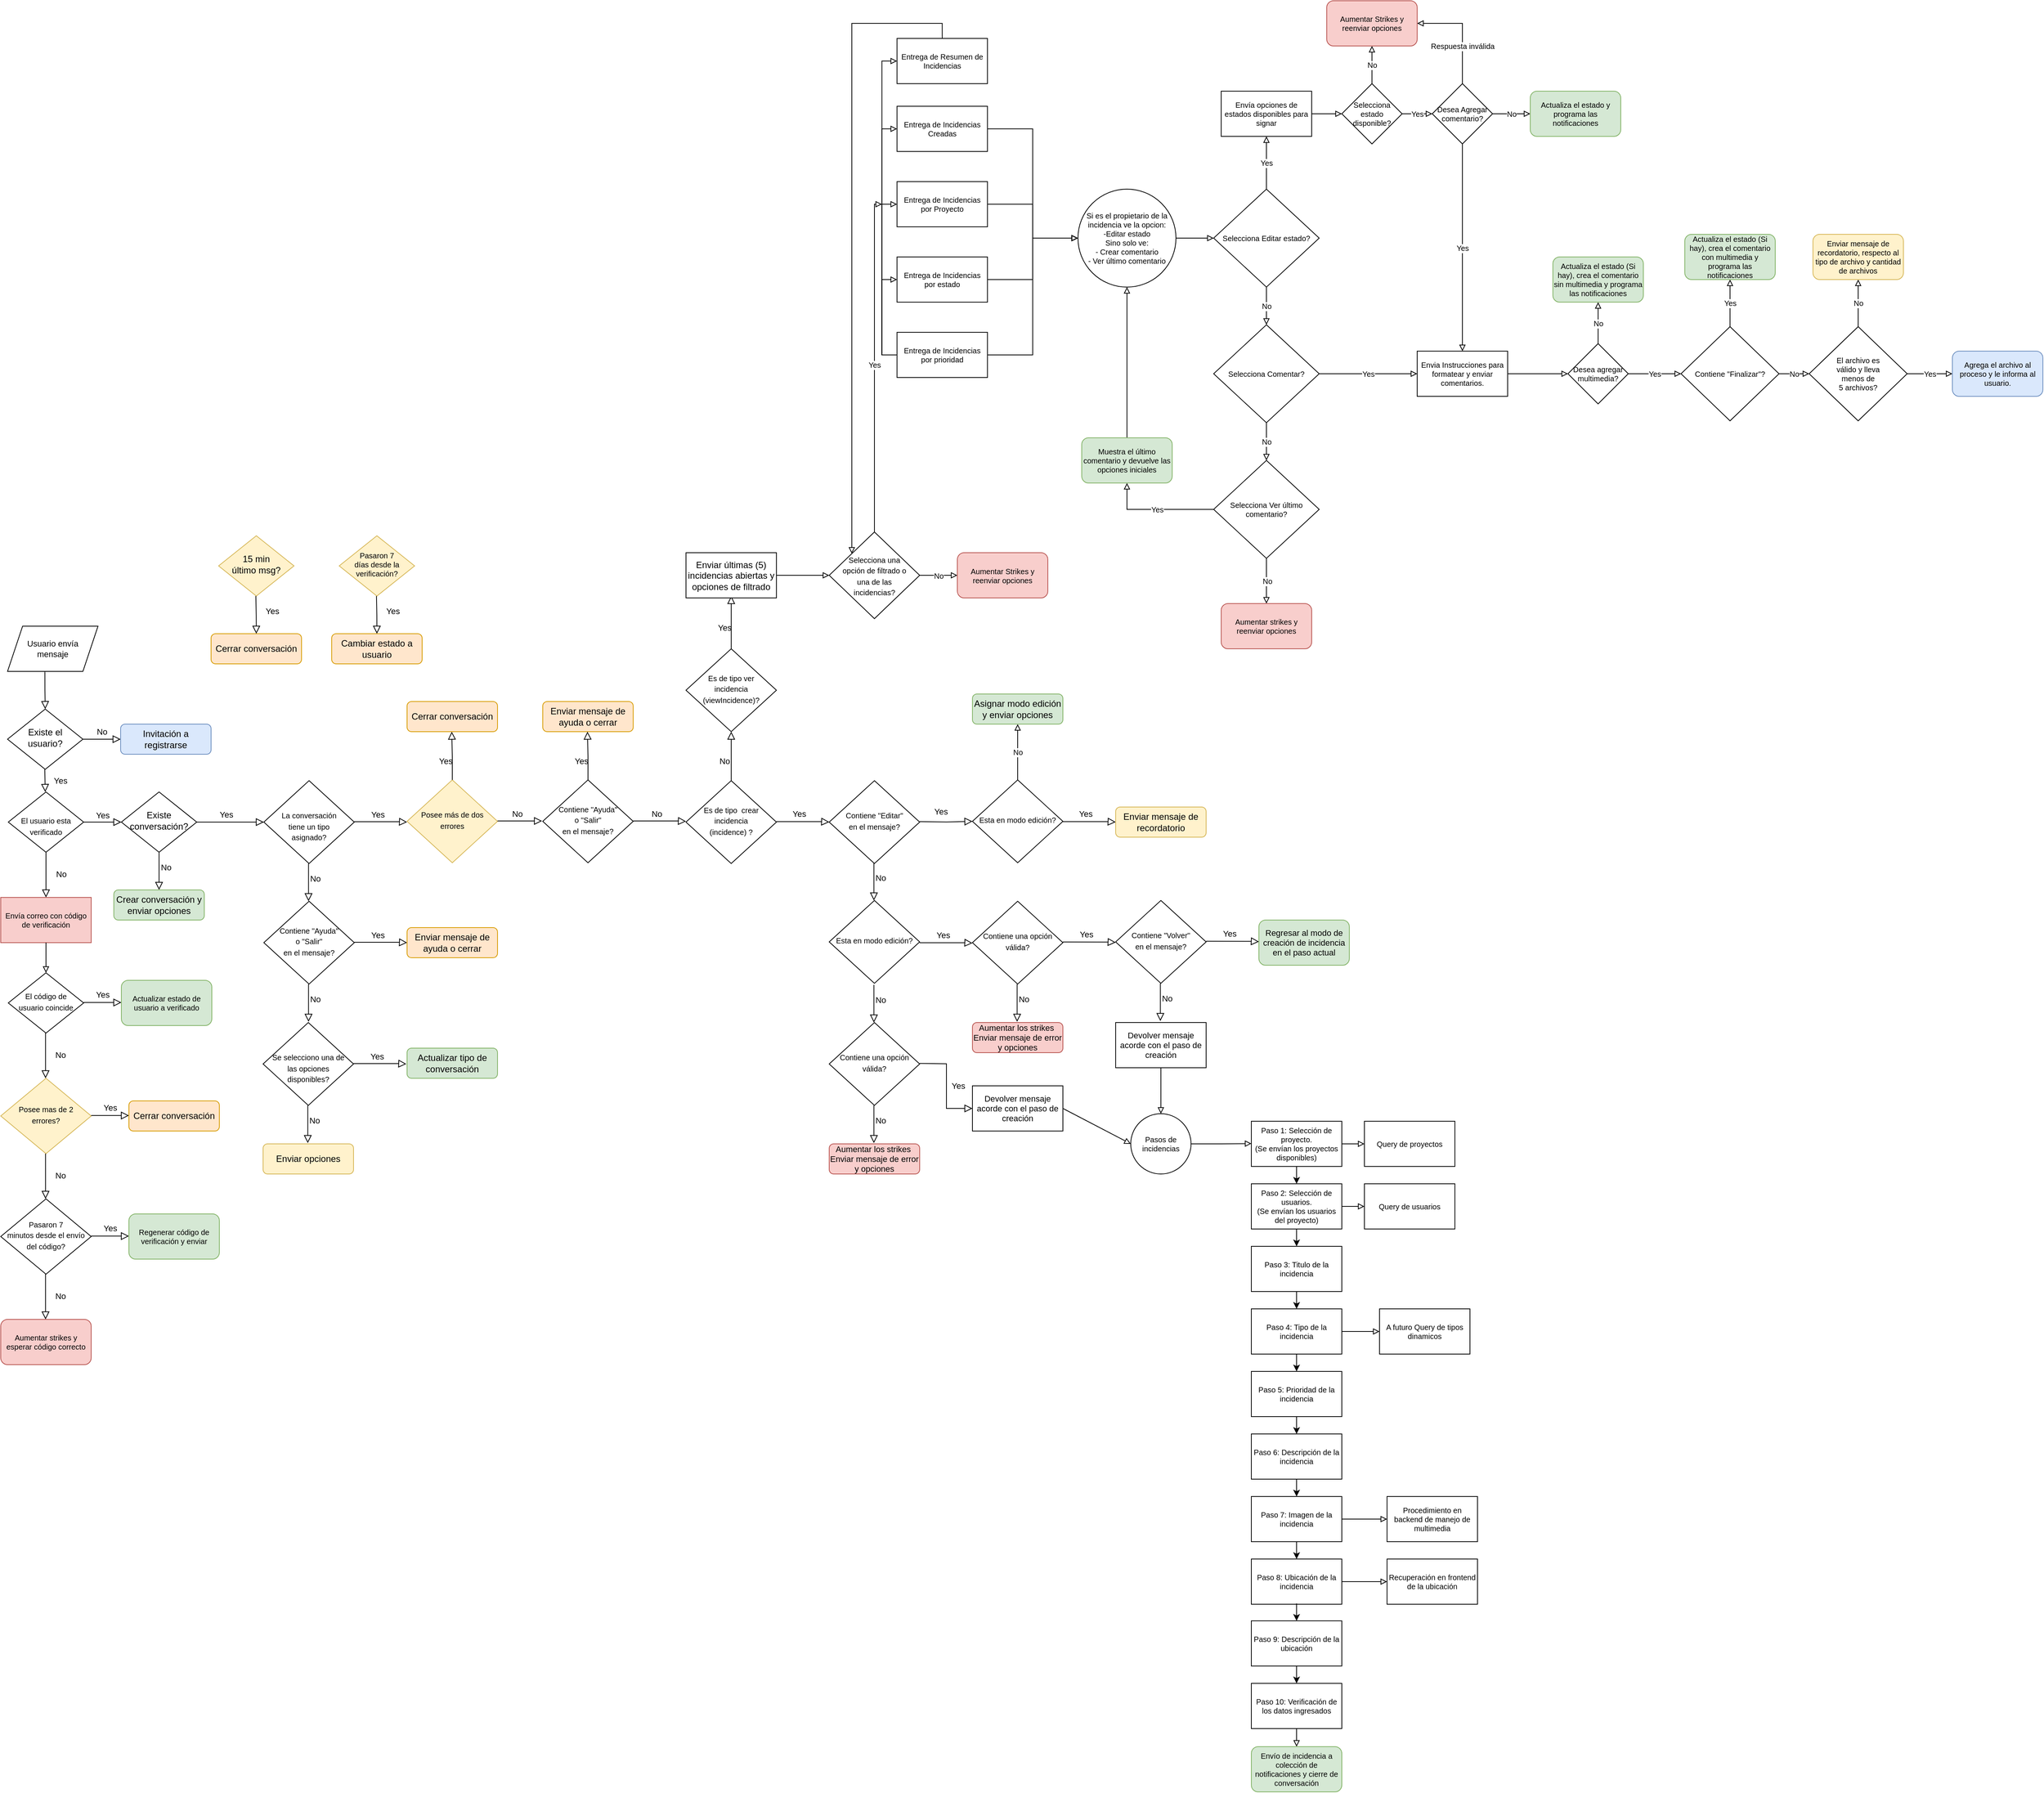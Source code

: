 <mxfile version="20.5.2" type="github">
  <diagram id="C5RBs43oDa-KdzZeNtuy" name="Page-1">
    <mxGraphModel dx="4230" dy="3935" grid="1" gridSize="10" guides="1" tooltips="1" connect="1" arrows="1" fold="1" page="0" pageScale="1" pageWidth="827" pageHeight="1169" math="0" shadow="0">
      <root>
        <mxCell id="WIyWlLk6GJQsqaUBKTNV-0" />
        <mxCell id="WIyWlLk6GJQsqaUBKTNV-1" parent="WIyWlLk6GJQsqaUBKTNV-0" />
        <mxCell id="WIyWlLk6GJQsqaUBKTNV-4" value="Yes" style="rounded=0;html=1;jettySize=auto;orthogonalLoop=1;fontSize=11;endArrow=block;endFill=0;endSize=8;strokeWidth=1;shadow=0;labelBackgroundColor=none;edgeStyle=orthogonalEdgeStyle;" parent="WIyWlLk6GJQsqaUBKTNV-1" source="WIyWlLk6GJQsqaUBKTNV-6" edge="1">
          <mxGeometry x="-0.124" y="10" relative="1" as="geometry">
            <mxPoint as="offset" />
            <mxPoint x="510" y="260" as="targetPoint" />
          </mxGeometry>
        </mxCell>
        <mxCell id="WIyWlLk6GJQsqaUBKTNV-5" value="No" style="edgeStyle=orthogonalEdgeStyle;rounded=0;html=1;jettySize=auto;orthogonalLoop=1;fontSize=11;endArrow=block;endFill=0;endSize=8;strokeWidth=1;shadow=0;labelBackgroundColor=none;entryX=0.5;entryY=0;entryDx=0;entryDy=0;" parent="WIyWlLk6GJQsqaUBKTNV-1" source="WIyWlLk6GJQsqaUBKTNV-6" target="WIyWlLk6GJQsqaUBKTNV-7" edge="1">
          <mxGeometry x="-0.2" y="9" relative="1" as="geometry">
            <mxPoint as="offset" />
            <mxPoint x="550" y="320" as="targetPoint" />
          </mxGeometry>
        </mxCell>
        <mxCell id="WIyWlLk6GJQsqaUBKTNV-6" value="Existe conversación?" style="rhombus;whiteSpace=wrap;html=1;shadow=0;fontFamily=Helvetica;fontSize=12;align=center;strokeWidth=1;spacing=6;spacingTop=-4;" parent="WIyWlLk6GJQsqaUBKTNV-1" vertex="1">
          <mxGeometry x="321" y="220" width="100" height="80" as="geometry" />
        </mxCell>
        <mxCell id="WIyWlLk6GJQsqaUBKTNV-7" value="Crear conversación y enviar opciones" style="rounded=1;whiteSpace=wrap;html=1;fontSize=12;glass=0;strokeWidth=1;shadow=0;fillColor=#d5e8d4;strokeColor=#82b366;" parent="WIyWlLk6GJQsqaUBKTNV-1" vertex="1">
          <mxGeometry x="311" y="350" width="120" height="40" as="geometry" />
        </mxCell>
        <mxCell id="WIyWlLk6GJQsqaUBKTNV-8" value="No" style="rounded=0;html=1;jettySize=auto;orthogonalLoop=1;fontSize=11;endArrow=block;endFill=0;endSize=8;strokeWidth=1;shadow=0;labelBackgroundColor=none;edgeStyle=orthogonalEdgeStyle;" parent="WIyWlLk6GJQsqaUBKTNV-1" source="WIyWlLk6GJQsqaUBKTNV-10" edge="1">
          <mxGeometry y="20" relative="1" as="geometry">
            <mxPoint y="-1" as="offset" />
            <mxPoint x="221" y="360" as="targetPoint" />
          </mxGeometry>
        </mxCell>
        <mxCell id="WIyWlLk6GJQsqaUBKTNV-9" value="Yes" style="edgeStyle=orthogonalEdgeStyle;rounded=0;html=1;jettySize=auto;orthogonalLoop=1;fontSize=11;endArrow=block;endFill=0;endSize=8;strokeWidth=1;shadow=0;labelBackgroundColor=none;" parent="WIyWlLk6GJQsqaUBKTNV-1" source="WIyWlLk6GJQsqaUBKTNV-10" edge="1">
          <mxGeometry y="10" relative="1" as="geometry">
            <mxPoint as="offset" />
            <mxPoint x="321" y="260" as="targetPoint" />
          </mxGeometry>
        </mxCell>
        <mxCell id="WIyWlLk6GJQsqaUBKTNV-10" value="&lt;font style=&quot;font-size: 10px;&quot;&gt;&lt;br&gt;El usuario esta verificado&lt;/font&gt;" style="rhombus;whiteSpace=wrap;html=1;shadow=0;fontFamily=Helvetica;fontSize=12;align=center;strokeWidth=1;spacing=6;spacingTop=-4;" parent="WIyWlLk6GJQsqaUBKTNV-1" vertex="1">
          <mxGeometry x="171" y="220" width="100" height="80" as="geometry" />
        </mxCell>
        <mxCell id="IGH-7e76oPTL0IEZaC5h-2" value="15 min&lt;br&gt;último msg?" style="rhombus;whiteSpace=wrap;html=1;shadow=0;fontFamily=Helvetica;fontSize=12;align=center;strokeWidth=1;spacing=6;spacingTop=-4;fillColor=#fff2cc;strokeColor=#d6b656;" parent="WIyWlLk6GJQsqaUBKTNV-1" vertex="1">
          <mxGeometry x="450" y="-120" width="100" height="80" as="geometry" />
        </mxCell>
        <mxCell id="IGH-7e76oPTL0IEZaC5h-5" value="Cerrar conversación" style="rounded=1;whiteSpace=wrap;html=1;fontSize=12;glass=0;strokeWidth=1;shadow=0;fillColor=#ffe6cc;strokeColor=#d79b00;" parent="WIyWlLk6GJQsqaUBKTNV-1" vertex="1">
          <mxGeometry x="440" y="10" width="120" height="40" as="geometry" />
        </mxCell>
        <mxCell id="IGH-7e76oPTL0IEZaC5h-6" value="&lt;font style=&quot;font-size: 11px;&quot;&gt;Usuario envía &lt;br&gt;mensaje&lt;/font&gt;" style="shape=parallelogram;perimeter=parallelogramPerimeter;whiteSpace=wrap;html=1;fixedSize=1;fontSize=9;" parent="WIyWlLk6GJQsqaUBKTNV-1" vertex="1">
          <mxGeometry x="170" width="120" height="60" as="geometry" />
        </mxCell>
        <mxCell id="IGH-7e76oPTL0IEZaC5h-7" value="" style="rounded=0;html=1;jettySize=auto;orthogonalLoop=1;fontSize=11;endArrow=block;endFill=0;endSize=8;strokeWidth=1;shadow=0;labelBackgroundColor=none;edgeStyle=orthogonalEdgeStyle;exitX=0.413;exitY=1.01;exitDx=0;exitDy=0;exitPerimeter=0;" parent="WIyWlLk6GJQsqaUBKTNV-1" source="IGH-7e76oPTL0IEZaC5h-6" edge="1">
          <mxGeometry relative="1" as="geometry">
            <mxPoint x="214.76" y="93" as="sourcePoint" />
            <mxPoint x="220" y="110" as="targetPoint" />
          </mxGeometry>
        </mxCell>
        <mxCell id="IGH-7e76oPTL0IEZaC5h-8" value="Envía correo con código de verificación" style="rounded=0;whiteSpace=wrap;html=1;fontSize=10;fillColor=#f8cecc;strokeColor=#b85450;" parent="WIyWlLk6GJQsqaUBKTNV-1" vertex="1">
          <mxGeometry x="161" y="360" width="120" height="60" as="geometry" />
        </mxCell>
        <mxCell id="IGH-7e76oPTL0IEZaC5h-9" value="Existe el usuario?" style="rhombus;whiteSpace=wrap;html=1;shadow=0;fontFamily=Helvetica;fontSize=12;align=center;strokeWidth=1;spacing=6;spacingTop=-4;" parent="WIyWlLk6GJQsqaUBKTNV-1" vertex="1">
          <mxGeometry x="170" y="110" width="100" height="80" as="geometry" />
        </mxCell>
        <mxCell id="IGH-7e76oPTL0IEZaC5h-13" value="No" style="edgeStyle=orthogonalEdgeStyle;rounded=0;html=1;jettySize=auto;orthogonalLoop=1;fontSize=11;endArrow=block;endFill=0;endSize=8;strokeWidth=1;shadow=0;labelBackgroundColor=none;" parent="WIyWlLk6GJQsqaUBKTNV-1" edge="1">
          <mxGeometry y="10" relative="1" as="geometry">
            <mxPoint as="offset" />
            <mxPoint x="270" y="150" as="sourcePoint" />
            <mxPoint x="320" y="150" as="targetPoint" />
          </mxGeometry>
        </mxCell>
        <mxCell id="IGH-7e76oPTL0IEZaC5h-14" value="Yes" style="rounded=0;html=1;jettySize=auto;orthogonalLoop=1;fontSize=11;endArrow=block;endFill=0;endSize=8;strokeWidth=1;shadow=0;labelBackgroundColor=none;edgeStyle=orthogonalEdgeStyle;" parent="WIyWlLk6GJQsqaUBKTNV-1" edge="1">
          <mxGeometry y="20" relative="1" as="geometry">
            <mxPoint as="offset" />
            <mxPoint x="219.41" y="190" as="sourcePoint" />
            <mxPoint x="220" y="220" as="targetPoint" />
            <Array as="points">
              <mxPoint x="219.41" y="190" />
            </Array>
          </mxGeometry>
        </mxCell>
        <mxCell id="IGH-7e76oPTL0IEZaC5h-16" value="Yes" style="rounded=0;html=1;jettySize=auto;orthogonalLoop=1;fontSize=11;endArrow=block;endFill=0;endSize=8;strokeWidth=1;shadow=0;labelBackgroundColor=none;edgeStyle=orthogonalEdgeStyle;entryX=0.5;entryY=0;entryDx=0;entryDy=0;" parent="WIyWlLk6GJQsqaUBKTNV-1" target="IGH-7e76oPTL0IEZaC5h-5" edge="1">
          <mxGeometry x="-0.21" y="21" relative="1" as="geometry">
            <mxPoint as="offset" />
            <mxPoint x="499.41" y="-40" as="sourcePoint" />
            <mxPoint x="500" y="-10" as="targetPoint" />
            <Array as="points" />
          </mxGeometry>
        </mxCell>
        <mxCell id="IGH-7e76oPTL0IEZaC5h-18" value="Invitación a registrarse" style="rounded=1;whiteSpace=wrap;html=1;fontSize=12;glass=0;strokeWidth=1;shadow=0;fillColor=#dae8fc;strokeColor=#6c8ebf;" parent="WIyWlLk6GJQsqaUBKTNV-1" vertex="1">
          <mxGeometry x="320" y="130" width="120" height="40" as="geometry" />
        </mxCell>
        <mxCell id="IGH-7e76oPTL0IEZaC5h-19" value="" style="endArrow=block;html=1;rounded=0;fontSize=10;endFill=0;exitX=0.5;exitY=1;exitDx=0;exitDy=0;" parent="WIyWlLk6GJQsqaUBKTNV-1" source="IGH-7e76oPTL0IEZaC5h-8" edge="1">
          <mxGeometry width="50" height="50" relative="1" as="geometry">
            <mxPoint x="301" y="380" as="sourcePoint" />
            <mxPoint x="221" y="460" as="targetPoint" />
          </mxGeometry>
        </mxCell>
        <mxCell id="IGH-7e76oPTL0IEZaC5h-20" value="&lt;font style=&quot;font-size: 10px;&quot;&gt;El código de usuario coincide&lt;/font&gt;" style="rhombus;whiteSpace=wrap;html=1;shadow=0;fontFamily=Helvetica;fontSize=12;align=center;strokeWidth=1;spacing=6;spacingTop=-4;" parent="WIyWlLk6GJQsqaUBKTNV-1" vertex="1">
          <mxGeometry x="171" y="460" width="100" height="80" as="geometry" />
        </mxCell>
        <mxCell id="IGH-7e76oPTL0IEZaC5h-21" value="Yes" style="edgeStyle=orthogonalEdgeStyle;rounded=0;html=1;jettySize=auto;orthogonalLoop=1;fontSize=11;endArrow=block;endFill=0;endSize=8;strokeWidth=1;shadow=0;labelBackgroundColor=none;" parent="WIyWlLk6GJQsqaUBKTNV-1" edge="1">
          <mxGeometry y="10" relative="1" as="geometry">
            <mxPoint as="offset" />
            <mxPoint x="271" y="499.41" as="sourcePoint" />
            <mxPoint x="321" y="499.41" as="targetPoint" />
          </mxGeometry>
        </mxCell>
        <mxCell id="IGH-7e76oPTL0IEZaC5h-22" value="No" style="rounded=0;html=1;jettySize=auto;orthogonalLoop=1;fontSize=11;endArrow=block;endFill=0;endSize=8;strokeWidth=1;shadow=0;labelBackgroundColor=none;edgeStyle=orthogonalEdgeStyle;" parent="WIyWlLk6GJQsqaUBKTNV-1" edge="1">
          <mxGeometry y="20" relative="1" as="geometry">
            <mxPoint y="-1" as="offset" />
            <mxPoint x="220.41" y="540" as="sourcePoint" />
            <mxPoint x="220.41" y="600" as="targetPoint" />
          </mxGeometry>
        </mxCell>
        <mxCell id="IGH-7e76oPTL0IEZaC5h-23" value="&lt;span style=&quot;font-size: 10px;&quot;&gt;Posee mas de 2 errores?&lt;/span&gt;" style="rhombus;whiteSpace=wrap;html=1;shadow=0;fontFamily=Helvetica;fontSize=12;align=center;strokeWidth=1;spacing=6;spacingTop=-4;fillColor=#fff2cc;strokeColor=#d6b656;" parent="WIyWlLk6GJQsqaUBKTNV-1" vertex="1">
          <mxGeometry x="161" y="600" width="120" height="100" as="geometry" />
        </mxCell>
        <mxCell id="IGH-7e76oPTL0IEZaC5h-24" value="No" style="rounded=0;html=1;jettySize=auto;orthogonalLoop=1;fontSize=11;endArrow=block;endFill=0;endSize=8;strokeWidth=1;shadow=0;labelBackgroundColor=none;edgeStyle=orthogonalEdgeStyle;" parent="WIyWlLk6GJQsqaUBKTNV-1" edge="1">
          <mxGeometry y="20" relative="1" as="geometry">
            <mxPoint y="-1" as="offset" />
            <mxPoint x="220.41" y="700.0" as="sourcePoint" />
            <mxPoint x="220.41" y="760.0" as="targetPoint" />
            <Array as="points">
              <mxPoint x="220.0" y="720" />
              <mxPoint x="220.0" y="720" />
            </Array>
          </mxGeometry>
        </mxCell>
        <mxCell id="IGH-7e76oPTL0IEZaC5h-26" value="&lt;font style=&quot;font-size: 10px;&quot;&gt;Pasaron 7 &lt;br&gt;minutos desde el envío del código?&lt;/font&gt;" style="rhombus;whiteSpace=wrap;html=1;shadow=0;fontFamily=Helvetica;fontSize=12;align=center;strokeWidth=1;spacing=6;spacingTop=-4;" parent="WIyWlLk6GJQsqaUBKTNV-1" vertex="1">
          <mxGeometry x="161" y="760" width="120" height="100" as="geometry" />
        </mxCell>
        <mxCell id="IGH-7e76oPTL0IEZaC5h-27" value="No" style="rounded=0;html=1;jettySize=auto;orthogonalLoop=1;fontSize=11;endArrow=block;endFill=0;endSize=8;strokeWidth=1;shadow=0;labelBackgroundColor=none;edgeStyle=orthogonalEdgeStyle;" parent="WIyWlLk6GJQsqaUBKTNV-1" edge="1">
          <mxGeometry y="20" relative="1" as="geometry">
            <mxPoint y="-1" as="offset" />
            <mxPoint x="220.41" y="860.0" as="sourcePoint" />
            <mxPoint x="220.41" y="920.0" as="targetPoint" />
            <Array as="points">
              <mxPoint x="220.0" y="880" />
              <mxPoint x="220.0" y="880" />
            </Array>
          </mxGeometry>
        </mxCell>
        <mxCell id="IGH-7e76oPTL0IEZaC5h-28" value="Cerrar conversación" style="rounded=1;whiteSpace=wrap;html=1;fontSize=12;glass=0;strokeWidth=1;shadow=0;fillColor=#ffe6cc;strokeColor=#d79b00;" parent="WIyWlLk6GJQsqaUBKTNV-1" vertex="1">
          <mxGeometry x="331" y="630" width="120" height="40" as="geometry" />
        </mxCell>
        <mxCell id="IGH-7e76oPTL0IEZaC5h-29" value="Yes" style="edgeStyle=orthogonalEdgeStyle;rounded=0;html=1;jettySize=auto;orthogonalLoop=1;fontSize=11;endArrow=block;endFill=0;endSize=8;strokeWidth=1;shadow=0;labelBackgroundColor=none;" parent="WIyWlLk6GJQsqaUBKTNV-1" edge="1">
          <mxGeometry y="10" relative="1" as="geometry">
            <mxPoint as="offset" />
            <mxPoint x="281" y="649.41" as="sourcePoint" />
            <mxPoint x="331" y="649.41" as="targetPoint" />
          </mxGeometry>
        </mxCell>
        <mxCell id="IGH-7e76oPTL0IEZaC5h-30" value="Yes" style="edgeStyle=orthogonalEdgeStyle;rounded=0;html=1;jettySize=auto;orthogonalLoop=1;fontSize=11;endArrow=block;endFill=0;endSize=8;strokeWidth=1;shadow=0;labelBackgroundColor=none;" parent="WIyWlLk6GJQsqaUBKTNV-1" edge="1">
          <mxGeometry y="10" relative="1" as="geometry">
            <mxPoint as="offset" />
            <mxPoint x="281" y="809.41" as="sourcePoint" />
            <mxPoint x="331" y="809.41" as="targetPoint" />
          </mxGeometry>
        </mxCell>
        <mxCell id="IGH-7e76oPTL0IEZaC5h-32" value="Aumentar strikes y esperar código correcto" style="rounded=1;whiteSpace=wrap;html=1;fontSize=10;fillColor=#f8cecc;strokeColor=#b85450;" parent="WIyWlLk6GJQsqaUBKTNV-1" vertex="1">
          <mxGeometry x="161" y="920" width="120" height="60" as="geometry" />
        </mxCell>
        <mxCell id="IGH-7e76oPTL0IEZaC5h-33" value="Regenerar código de verificación y enviar" style="rounded=1;whiteSpace=wrap;html=1;fontSize=10;fillColor=#d5e8d4;strokeColor=#82b366;" parent="WIyWlLk6GJQsqaUBKTNV-1" vertex="1">
          <mxGeometry x="331" y="780" width="120" height="60" as="geometry" />
        </mxCell>
        <mxCell id="IGH-7e76oPTL0IEZaC5h-34" value="Actualizar estado de usuario a verificado" style="rounded=1;whiteSpace=wrap;html=1;fontSize=10;fillColor=#d5e8d4;strokeColor=#82b366;" parent="WIyWlLk6GJQsqaUBKTNV-1" vertex="1">
          <mxGeometry x="321" y="470" width="120" height="60" as="geometry" />
        </mxCell>
        <mxCell id="IGH-7e76oPTL0IEZaC5h-36" value="&lt;font style=&quot;font-size: 10px;&quot;&gt;&lt;br&gt;La conversación &lt;br&gt;tiene un tipo &lt;br&gt;asignado?&lt;/font&gt;" style="rhombus;whiteSpace=wrap;html=1;shadow=0;fontFamily=Helvetica;fontSize=12;align=center;strokeWidth=1;spacing=6;spacingTop=-4;" parent="WIyWlLk6GJQsqaUBKTNV-1" vertex="1">
          <mxGeometry x="510" y="205" width="120" height="110" as="geometry" />
        </mxCell>
        <mxCell id="IGH-7e76oPTL0IEZaC5h-37" value="Yes" style="rounded=0;html=1;jettySize=auto;orthogonalLoop=1;fontSize=11;endArrow=block;endFill=0;endSize=8;strokeWidth=1;shadow=0;labelBackgroundColor=none;edgeStyle=orthogonalEdgeStyle;" parent="WIyWlLk6GJQsqaUBKTNV-1" edge="1">
          <mxGeometry x="-0.124" y="10" relative="1" as="geometry">
            <mxPoint as="offset" />
            <mxPoint x="630" y="259.5" as="sourcePoint" />
            <mxPoint x="700" y="260" as="targetPoint" />
            <Array as="points">
              <mxPoint x="689" y="259.5" />
              <mxPoint x="689" y="259.5" />
            </Array>
          </mxGeometry>
        </mxCell>
        <mxCell id="IGH-7e76oPTL0IEZaC5h-38" value="No" style="edgeStyle=orthogonalEdgeStyle;rounded=0;html=1;jettySize=auto;orthogonalLoop=1;fontSize=11;endArrow=block;endFill=0;endSize=8;strokeWidth=1;shadow=0;labelBackgroundColor=none;entryX=0.5;entryY=0;entryDx=0;entryDy=0;" parent="WIyWlLk6GJQsqaUBKTNV-1" edge="1">
          <mxGeometry x="-0.2" y="9" relative="1" as="geometry">
            <mxPoint as="offset" />
            <mxPoint x="569.29" y="315" as="sourcePoint" />
            <mxPoint x="569.29" y="365" as="targetPoint" />
          </mxGeometry>
        </mxCell>
        <mxCell id="IGH-7e76oPTL0IEZaC5h-39" value="Enviar mensaje de ayuda o cerrar" style="rounded=1;whiteSpace=wrap;html=1;fontSize=12;glass=0;strokeWidth=1;shadow=0;fillColor=#ffe6cc;strokeColor=#d79b00;" parent="WIyWlLk6GJQsqaUBKTNV-1" vertex="1">
          <mxGeometry x="700" y="400" width="120" height="40" as="geometry" />
        </mxCell>
        <mxCell id="IGH-7e76oPTL0IEZaC5h-40" value="&lt;font style=&quot;font-size: 10px;&quot;&gt;Contiene &quot;Ayuda&quot; &lt;br&gt;o &quot;Salir&quot;&lt;br&gt;en el mensaje?&lt;/font&gt;" style="rhombus;whiteSpace=wrap;html=1;shadow=0;fontFamily=Helvetica;fontSize=12;align=center;strokeWidth=1;spacing=6;spacingTop=-4;" parent="WIyWlLk6GJQsqaUBKTNV-1" vertex="1">
          <mxGeometry x="510" y="365" width="120" height="110" as="geometry" />
        </mxCell>
        <mxCell id="IGH-7e76oPTL0IEZaC5h-41" value="Yes" style="rounded=0;html=1;jettySize=auto;orthogonalLoop=1;fontSize=11;endArrow=block;endFill=0;endSize=8;strokeWidth=1;shadow=0;labelBackgroundColor=none;edgeStyle=orthogonalEdgeStyle;" parent="WIyWlLk6GJQsqaUBKTNV-1" edge="1">
          <mxGeometry x="-0.124" y="10" relative="1" as="geometry">
            <mxPoint as="offset" />
            <mxPoint x="630" y="419.5" as="sourcePoint" />
            <mxPoint x="700" y="420" as="targetPoint" />
            <Array as="points">
              <mxPoint x="689" y="419.5" />
              <mxPoint x="689" y="419.5" />
            </Array>
          </mxGeometry>
        </mxCell>
        <mxCell id="IGH-7e76oPTL0IEZaC5h-42" value="No" style="edgeStyle=orthogonalEdgeStyle;rounded=0;html=1;jettySize=auto;orthogonalLoop=1;fontSize=11;endArrow=block;endFill=0;endSize=8;strokeWidth=1;shadow=0;labelBackgroundColor=none;entryX=0.5;entryY=0;entryDx=0;entryDy=0;" parent="WIyWlLk6GJQsqaUBKTNV-1" edge="1">
          <mxGeometry x="-0.2" y="9" relative="1" as="geometry">
            <mxPoint as="offset" />
            <mxPoint x="569.29" y="475" as="sourcePoint" />
            <mxPoint x="569.29" y="525" as="targetPoint" />
          </mxGeometry>
        </mxCell>
        <mxCell id="IGH-7e76oPTL0IEZaC5h-43" value="Enviar opciones" style="rounded=1;whiteSpace=wrap;html=1;fontSize=12;glass=0;strokeWidth=1;shadow=0;fillColor=#fff2cc;strokeColor=#d6b656;" parent="WIyWlLk6GJQsqaUBKTNV-1" vertex="1">
          <mxGeometry x="509" y="687" width="120" height="40" as="geometry" />
        </mxCell>
        <mxCell id="IGH-7e76oPTL0IEZaC5h-44" value="&lt;font style=&quot;font-size: 10px;&quot;&gt;&lt;br&gt;Se selecciono una de las opciones disponibles?&lt;/font&gt;" style="rhombus;whiteSpace=wrap;html=1;shadow=0;fontFamily=Helvetica;fontSize=12;align=center;strokeWidth=1;spacing=6;spacingTop=-4;" parent="WIyWlLk6GJQsqaUBKTNV-1" vertex="1">
          <mxGeometry x="509" y="526" width="120" height="110" as="geometry" />
        </mxCell>
        <mxCell id="IGH-7e76oPTL0IEZaC5h-45" value="Yes" style="rounded=0;html=1;jettySize=auto;orthogonalLoop=1;fontSize=11;endArrow=block;endFill=0;endSize=8;strokeWidth=1;shadow=0;labelBackgroundColor=none;edgeStyle=orthogonalEdgeStyle;" parent="WIyWlLk6GJQsqaUBKTNV-1" edge="1">
          <mxGeometry x="-0.124" y="10" relative="1" as="geometry">
            <mxPoint as="offset" />
            <mxPoint x="629" y="580.5" as="sourcePoint" />
            <mxPoint x="699" y="581" as="targetPoint" />
            <Array as="points">
              <mxPoint x="688" y="580.5" />
              <mxPoint x="688" y="580.5" />
            </Array>
          </mxGeometry>
        </mxCell>
        <mxCell id="IGH-7e76oPTL0IEZaC5h-46" value="No" style="edgeStyle=orthogonalEdgeStyle;rounded=0;html=1;jettySize=auto;orthogonalLoop=1;fontSize=11;endArrow=block;endFill=0;endSize=8;strokeWidth=1;shadow=0;labelBackgroundColor=none;entryX=0.5;entryY=0;entryDx=0;entryDy=0;" parent="WIyWlLk6GJQsqaUBKTNV-1" edge="1">
          <mxGeometry x="-0.2" y="9" relative="1" as="geometry">
            <mxPoint as="offset" />
            <mxPoint x="568.29" y="636" as="sourcePoint" />
            <mxPoint x="568.29" y="686" as="targetPoint" />
          </mxGeometry>
        </mxCell>
        <mxCell id="IGH-7e76oPTL0IEZaC5h-47" value="Actualizar tipo de conversación" style="rounded=1;whiteSpace=wrap;html=1;fontSize=12;glass=0;strokeWidth=1;shadow=0;fillColor=#d5e8d4;strokeColor=#82b366;" parent="WIyWlLk6GJQsqaUBKTNV-1" vertex="1">
          <mxGeometry x="700" y="560" width="120" height="40" as="geometry" />
        </mxCell>
        <mxCell id="IGH-7e76oPTL0IEZaC5h-48" value="Enviar mensaje de ayuda o cerrar" style="rounded=1;whiteSpace=wrap;html=1;fontSize=12;glass=0;strokeWidth=1;shadow=0;fillColor=#ffe6cc;strokeColor=#d79b00;" parent="WIyWlLk6GJQsqaUBKTNV-1" vertex="1">
          <mxGeometry x="880" y="100" width="120" height="40" as="geometry" />
        </mxCell>
        <mxCell id="IGH-7e76oPTL0IEZaC5h-49" value="&lt;font style=&quot;font-size: 10px;&quot;&gt;Contiene &quot;Ayuda&quot; &lt;br&gt;o &quot;Salir&quot;&lt;br&gt;en el mensaje?&lt;/font&gt;" style="rhombus;whiteSpace=wrap;html=1;shadow=0;fontFamily=Helvetica;fontSize=12;align=center;strokeWidth=1;spacing=6;spacingTop=-4;" parent="WIyWlLk6GJQsqaUBKTNV-1" vertex="1">
          <mxGeometry x="880" y="204" width="120" height="110" as="geometry" />
        </mxCell>
        <mxCell id="IGH-7e76oPTL0IEZaC5h-50" value="No" style="rounded=0;html=1;jettySize=auto;orthogonalLoop=1;fontSize=11;endArrow=block;endFill=0;endSize=8;strokeWidth=1;shadow=0;labelBackgroundColor=none;edgeStyle=orthogonalEdgeStyle;" parent="WIyWlLk6GJQsqaUBKTNV-1" edge="1">
          <mxGeometry x="-0.124" y="10" relative="1" as="geometry">
            <mxPoint as="offset" />
            <mxPoint x="1000" y="258.5" as="sourcePoint" />
            <mxPoint x="1070" y="259" as="targetPoint" />
            <Array as="points">
              <mxPoint x="1059" y="258.5" />
              <mxPoint x="1059" y="258.5" />
            </Array>
          </mxGeometry>
        </mxCell>
        <mxCell id="IGH-7e76oPTL0IEZaC5h-51" value="Yes" style="edgeStyle=orthogonalEdgeStyle;rounded=0;html=1;jettySize=auto;orthogonalLoop=1;fontSize=11;endArrow=block;endFill=0;endSize=8;strokeWidth=1;shadow=0;labelBackgroundColor=none;entryX=0.5;entryY=0;entryDx=0;entryDy=0;exitX=0.5;exitY=0;exitDx=0;exitDy=0;" parent="WIyWlLk6GJQsqaUBKTNV-1" source="IGH-7e76oPTL0IEZaC5h-49" edge="1">
          <mxGeometry x="-0.2" y="9" relative="1" as="geometry">
            <mxPoint as="offset" />
            <mxPoint x="939.29" y="90" as="sourcePoint" />
            <mxPoint x="939.29" y="140" as="targetPoint" />
          </mxGeometry>
        </mxCell>
        <mxCell id="IGH-7e76oPTL0IEZaC5h-52" value="&lt;span style=&quot;font-size: 10px;&quot;&gt;Es de tipo&amp;nbsp; crear incidencia &lt;br&gt;(incidence) ?&lt;/span&gt;" style="rhombus;whiteSpace=wrap;html=1;shadow=0;fontFamily=Helvetica;fontSize=12;align=center;strokeWidth=1;spacing=6;spacingTop=-4;" parent="WIyWlLk6GJQsqaUBKTNV-1" vertex="1">
          <mxGeometry x="1070" y="205" width="120" height="110" as="geometry" />
        </mxCell>
        <mxCell id="IGH-7e76oPTL0IEZaC5h-53" value="Yes" style="rounded=0;html=1;jettySize=auto;orthogonalLoop=1;fontSize=11;endArrow=block;endFill=0;endSize=8;strokeWidth=1;shadow=0;labelBackgroundColor=none;edgeStyle=orthogonalEdgeStyle;" parent="WIyWlLk6GJQsqaUBKTNV-1" edge="1">
          <mxGeometry x="-0.124" y="10" relative="1" as="geometry">
            <mxPoint as="offset" />
            <mxPoint x="1190" y="259.41" as="sourcePoint" />
            <mxPoint x="1260" y="259.91" as="targetPoint" />
            <Array as="points">
              <mxPoint x="1249" y="259.41" />
              <mxPoint x="1249" y="259.41" />
            </Array>
          </mxGeometry>
        </mxCell>
        <mxCell id="IGH-7e76oPTL0IEZaC5h-54" value="&lt;span style=&quot;font-size: 10px;&quot;&gt;Contiene &quot;Editar&lt;/span&gt;&lt;span style=&quot;font-size: 10px;&quot;&gt;&quot;&lt;/span&gt;&lt;br style=&quot;font-size: 10px;&quot;&gt;&lt;span style=&quot;font-size: 10px;&quot;&gt;en el mensaje?&lt;/span&gt;" style="rhombus;whiteSpace=wrap;html=1;shadow=0;fontFamily=Helvetica;fontSize=12;align=center;strokeWidth=1;spacing=6;spacingTop=-4;" parent="WIyWlLk6GJQsqaUBKTNV-1" vertex="1">
          <mxGeometry x="1260" y="205" width="120" height="110" as="geometry" />
        </mxCell>
        <mxCell id="IGH-7e76oPTL0IEZaC5h-55" value="Yes" style="rounded=0;html=1;jettySize=auto;orthogonalLoop=1;fontSize=11;endArrow=block;endFill=0;endSize=8;strokeWidth=1;shadow=0;labelBackgroundColor=none;edgeStyle=orthogonalEdgeStyle;entryX=0;entryY=0.5;entryDx=0;entryDy=0;" parent="WIyWlLk6GJQsqaUBKTNV-1" target="IGH-7e76oPTL0IEZaC5h-56" edge="1">
          <mxGeometry x="-0.228" y="15" relative="1" as="geometry">
            <mxPoint y="1" as="offset" />
            <mxPoint x="1380" y="259.41" as="sourcePoint" />
            <mxPoint x="1450" y="259.91" as="targetPoint" />
          </mxGeometry>
        </mxCell>
        <mxCell id="oTlwW24DyaqLXw-4PWgF-92" value="No" style="edgeStyle=orthogonalEdgeStyle;rounded=0;orthogonalLoop=1;jettySize=auto;html=1;exitX=0.5;exitY=0;exitDx=0;exitDy=0;entryX=0.5;entryY=1;entryDx=0;entryDy=0;labelBackgroundColor=default;labelBorderColor=none;fontSize=10;endArrow=block;endFill=0;" edge="1" parent="WIyWlLk6GJQsqaUBKTNV-1" source="IGH-7e76oPTL0IEZaC5h-56" target="IGH-7e76oPTL0IEZaC5h-60">
          <mxGeometry relative="1" as="geometry" />
        </mxCell>
        <mxCell id="IGH-7e76oPTL0IEZaC5h-56" value="&lt;span style=&quot;font-size: 10px;&quot;&gt;Esta en modo edición?&lt;/span&gt;" style="rhombus;whiteSpace=wrap;html=1;shadow=0;fontFamily=Helvetica;fontSize=12;align=center;strokeWidth=1;spacing=6;spacingTop=-4;" parent="WIyWlLk6GJQsqaUBKTNV-1" vertex="1">
          <mxGeometry x="1450" y="204" width="120" height="110" as="geometry" />
        </mxCell>
        <mxCell id="IGH-7e76oPTL0IEZaC5h-57" value="Yes" style="rounded=0;html=1;jettySize=auto;orthogonalLoop=1;fontSize=11;endArrow=block;endFill=0;endSize=8;strokeWidth=1;shadow=0;labelBackgroundColor=none;edgeStyle=orthogonalEdgeStyle;" parent="WIyWlLk6GJQsqaUBKTNV-1" edge="1">
          <mxGeometry x="-0.124" y="10" relative="1" as="geometry">
            <mxPoint as="offset" />
            <mxPoint x="1570" y="259.41" as="sourcePoint" />
            <mxPoint x="1640" y="259.91" as="targetPoint" />
            <Array as="points">
              <mxPoint x="1629" y="259.41" />
              <mxPoint x="1629" y="259.41" />
            </Array>
          </mxGeometry>
        </mxCell>
        <mxCell id="IGH-7e76oPTL0IEZaC5h-58" value="Enviar mensaje de recordatorio" style="rounded=1;whiteSpace=wrap;html=1;fontSize=12;glass=0;strokeWidth=1;shadow=0;fillColor=#fff2cc;strokeColor=#d6b656;" parent="WIyWlLk6GJQsqaUBKTNV-1" vertex="1">
          <mxGeometry x="1640" y="240" width="120" height="40" as="geometry" />
        </mxCell>
        <mxCell id="IGH-7e76oPTL0IEZaC5h-60" value="Asignar modo edición y enviar opciones" style="rounded=1;whiteSpace=wrap;html=1;fontSize=12;glass=0;strokeWidth=1;shadow=0;fillColor=#d5e8d4;strokeColor=#82b366;" parent="WIyWlLk6GJQsqaUBKTNV-1" vertex="1">
          <mxGeometry x="1450" y="90" width="120" height="40" as="geometry" />
        </mxCell>
        <mxCell id="IGH-7e76oPTL0IEZaC5h-62" value="No" style="edgeStyle=orthogonalEdgeStyle;rounded=0;html=1;jettySize=auto;orthogonalLoop=1;fontSize=11;endArrow=block;endFill=0;endSize=8;strokeWidth=1;shadow=0;labelBackgroundColor=none;entryX=0.5;entryY=0;entryDx=0;entryDy=0;" parent="WIyWlLk6GJQsqaUBKTNV-1" edge="1">
          <mxGeometry x="-0.2" y="9" relative="1" as="geometry">
            <mxPoint as="offset" />
            <mxPoint x="1319.29" y="314" as="sourcePoint" />
            <mxPoint x="1319.29" y="364" as="targetPoint" />
          </mxGeometry>
        </mxCell>
        <mxCell id="IGH-7e76oPTL0IEZaC5h-63" value="&lt;span style=&quot;font-size: 10px;&quot;&gt;Esta en modo edición?&lt;/span&gt;" style="rhombus;whiteSpace=wrap;html=1;shadow=0;fontFamily=Helvetica;fontSize=12;align=center;strokeWidth=1;spacing=6;spacingTop=-4;" parent="WIyWlLk6GJQsqaUBKTNV-1" vertex="1">
          <mxGeometry x="1260" y="364" width="120" height="110" as="geometry" />
        </mxCell>
        <mxCell id="IGH-7e76oPTL0IEZaC5h-64" value="No" style="edgeStyle=orthogonalEdgeStyle;rounded=0;html=1;jettySize=auto;orthogonalLoop=1;fontSize=11;endArrow=block;endFill=0;endSize=8;strokeWidth=1;shadow=0;labelBackgroundColor=none;entryX=0.5;entryY=0;entryDx=0;entryDy=0;" parent="WIyWlLk6GJQsqaUBKTNV-1" edge="1">
          <mxGeometry x="-0.2" y="9" relative="1" as="geometry">
            <mxPoint as="offset" />
            <mxPoint x="1319.29" y="476" as="sourcePoint" />
            <mxPoint x="1319.29" y="526" as="targetPoint" />
          </mxGeometry>
        </mxCell>
        <mxCell id="IGH-7e76oPTL0IEZaC5h-65" value="&lt;span style=&quot;font-size: 10px;&quot;&gt;Contiene una opción válida?&lt;/span&gt;" style="rhombus;whiteSpace=wrap;html=1;shadow=0;fontFamily=Helvetica;fontSize=12;align=center;strokeWidth=1;spacing=6;spacingTop=-4;" parent="WIyWlLk6GJQsqaUBKTNV-1" vertex="1">
          <mxGeometry x="1260" y="526" width="120" height="110" as="geometry" />
        </mxCell>
        <mxCell id="IGH-7e76oPTL0IEZaC5h-66" value="Aumentar los strikes&amp;nbsp; Enviar mensaje de error y opciones" style="rounded=1;whiteSpace=wrap;html=1;fontSize=11;glass=0;strokeWidth=1;shadow=0;fillColor=#f8cecc;strokeColor=#b85450;" parent="WIyWlLk6GJQsqaUBKTNV-1" vertex="1">
          <mxGeometry x="1260" y="687" width="120" height="40" as="geometry" />
        </mxCell>
        <mxCell id="IGH-7e76oPTL0IEZaC5h-67" value="No" style="edgeStyle=orthogonalEdgeStyle;rounded=0;html=1;jettySize=auto;orthogonalLoop=1;fontSize=11;endArrow=block;endFill=0;endSize=8;strokeWidth=1;shadow=0;labelBackgroundColor=none;entryX=0.5;entryY=0;entryDx=0;entryDy=0;" parent="WIyWlLk6GJQsqaUBKTNV-1" edge="1">
          <mxGeometry x="-0.2" y="9" relative="1" as="geometry">
            <mxPoint as="offset" />
            <mxPoint x="1319.29" y="636" as="sourcePoint" />
            <mxPoint x="1319.29" y="686" as="targetPoint" />
          </mxGeometry>
        </mxCell>
        <mxCell id="IGH-7e76oPTL0IEZaC5h-68" value="&lt;span style=&quot;font-size: 10px;&quot;&gt;Posee más de dos errores&lt;/span&gt;" style="rhombus;whiteSpace=wrap;html=1;shadow=0;fontFamily=Helvetica;fontSize=12;align=center;strokeWidth=1;spacing=6;spacingTop=-4;fillColor=#fff2cc;strokeColor=#d6b656;" parent="WIyWlLk6GJQsqaUBKTNV-1" vertex="1">
          <mxGeometry x="700" y="204" width="120" height="110" as="geometry" />
        </mxCell>
        <mxCell id="IGH-7e76oPTL0IEZaC5h-69" value="No" style="rounded=0;html=1;jettySize=auto;orthogonalLoop=1;fontSize=11;endArrow=block;endFill=0;endSize=8;strokeWidth=1;shadow=0;labelBackgroundColor=none;edgeStyle=orthogonalEdgeStyle;" parent="WIyWlLk6GJQsqaUBKTNV-1" edge="1">
          <mxGeometry x="-0.124" y="10" relative="1" as="geometry">
            <mxPoint as="offset" />
            <mxPoint x="820" y="258.5" as="sourcePoint" />
            <mxPoint x="879" y="259" as="targetPoint" />
            <Array as="points">
              <mxPoint x="879" y="258.5" />
              <mxPoint x="879" y="258.5" />
            </Array>
          </mxGeometry>
        </mxCell>
        <mxCell id="IGH-7e76oPTL0IEZaC5h-70" value="Yes" style="edgeStyle=orthogonalEdgeStyle;rounded=0;html=1;jettySize=auto;orthogonalLoop=1;fontSize=11;endArrow=block;endFill=0;endSize=8;strokeWidth=1;shadow=0;labelBackgroundColor=none;entryX=0.5;entryY=0;entryDx=0;entryDy=0;exitX=0.5;exitY=0;exitDx=0;exitDy=0;" parent="WIyWlLk6GJQsqaUBKTNV-1" source="IGH-7e76oPTL0IEZaC5h-68" edge="1">
          <mxGeometry x="-0.2" y="9" relative="1" as="geometry">
            <mxPoint as="offset" />
            <mxPoint x="759.29" y="90" as="sourcePoint" />
            <mxPoint x="759.29" y="140" as="targetPoint" />
          </mxGeometry>
        </mxCell>
        <mxCell id="IGH-7e76oPTL0IEZaC5h-71" value="Cerrar conversación" style="rounded=1;whiteSpace=wrap;html=1;fontSize=12;glass=0;strokeWidth=1;shadow=0;fillColor=#ffe6cc;strokeColor=#d79b00;" parent="WIyWlLk6GJQsqaUBKTNV-1" vertex="1">
          <mxGeometry x="700" y="100" width="120" height="40" as="geometry" />
        </mxCell>
        <mxCell id="IGH-7e76oPTL0IEZaC5h-72" value="Yes" style="rounded=0;html=1;jettySize=auto;orthogonalLoop=1;fontSize=11;endArrow=block;endFill=0;endSize=8;strokeWidth=1;shadow=0;labelBackgroundColor=none;edgeStyle=orthogonalEdgeStyle;entryX=0;entryY=0.5;entryDx=0;entryDy=0;" parent="WIyWlLk6GJQsqaUBKTNV-1" target="IGH-7e76oPTL0IEZaC5h-74" edge="1">
          <mxGeometry x="-0.001" y="15" relative="1" as="geometry">
            <mxPoint as="offset" />
            <mxPoint x="1380" y="580.24" as="sourcePoint" />
            <mxPoint x="1450" y="580.74" as="targetPoint" />
          </mxGeometry>
        </mxCell>
        <mxCell id="IGH-7e76oPTL0IEZaC5h-74" value="Devolver mensaje acorde con el paso de creación" style="rounded=0;whiteSpace=wrap;html=1;fontSize=11;" parent="WIyWlLk6GJQsqaUBKTNV-1" vertex="1">
          <mxGeometry x="1450" y="610" width="120" height="60" as="geometry" />
        </mxCell>
        <mxCell id="IGH-7e76oPTL0IEZaC5h-75" value="Yes" style="rounded=0;html=1;jettySize=auto;orthogonalLoop=1;fontSize=11;endArrow=block;endFill=0;endSize=8;strokeWidth=1;shadow=0;labelBackgroundColor=none;edgeStyle=orthogonalEdgeStyle;" parent="WIyWlLk6GJQsqaUBKTNV-1" edge="1">
          <mxGeometry x="-0.124" y="10" relative="1" as="geometry">
            <mxPoint as="offset" />
            <mxPoint x="1380" y="420.07" as="sourcePoint" />
            <mxPoint x="1450" y="420.57" as="targetPoint" />
            <Array as="points">
              <mxPoint x="1439" y="420.07" />
              <mxPoint x="1439" y="420.07" />
            </Array>
          </mxGeometry>
        </mxCell>
        <mxCell id="IGH-7e76oPTL0IEZaC5h-76" value="Regresar al modo de creación de incidencia en el paso actual" style="rounded=1;whiteSpace=wrap;html=1;fontSize=11;fillColor=#d5e8d4;strokeColor=#82b366;" parent="WIyWlLk6GJQsqaUBKTNV-1" vertex="1">
          <mxGeometry x="1830" y="390" width="120" height="60" as="geometry" />
        </mxCell>
        <mxCell id="IGH-7e76oPTL0IEZaC5h-77" value="&lt;span style=&quot;font-size: 10px;&quot;&gt;Contiene una opción válida?&lt;/span&gt;" style="rhombus;whiteSpace=wrap;html=1;shadow=0;fontFamily=Helvetica;fontSize=12;align=center;strokeWidth=1;spacing=6;spacingTop=-4;" parent="WIyWlLk6GJQsqaUBKTNV-1" vertex="1">
          <mxGeometry x="1450" y="365" width="120" height="110" as="geometry" />
        </mxCell>
        <mxCell id="IGH-7e76oPTL0IEZaC5h-78" value="Aumentar los strikes&amp;nbsp; Enviar mensaje de error y opciones" style="rounded=1;whiteSpace=wrap;html=1;fontSize=11;glass=0;strokeWidth=1;shadow=0;fillColor=#f8cecc;strokeColor=#b85450;" parent="WIyWlLk6GJQsqaUBKTNV-1" vertex="1">
          <mxGeometry x="1450" y="526" width="120" height="40" as="geometry" />
        </mxCell>
        <mxCell id="IGH-7e76oPTL0IEZaC5h-79" value="No" style="edgeStyle=orthogonalEdgeStyle;rounded=0;html=1;jettySize=auto;orthogonalLoop=1;fontSize=11;endArrow=block;endFill=0;endSize=8;strokeWidth=1;shadow=0;labelBackgroundColor=none;entryX=0.5;entryY=0;entryDx=0;entryDy=0;" parent="WIyWlLk6GJQsqaUBKTNV-1" edge="1">
          <mxGeometry x="-0.2" y="9" relative="1" as="geometry">
            <mxPoint as="offset" />
            <mxPoint x="1509.29" y="475" as="sourcePoint" />
            <mxPoint x="1509.29" y="525" as="targetPoint" />
          </mxGeometry>
        </mxCell>
        <mxCell id="IGH-7e76oPTL0IEZaC5h-80" value="Yes" style="rounded=0;html=1;jettySize=auto;orthogonalLoop=1;fontSize=11;endArrow=block;endFill=0;endSize=8;strokeWidth=1;shadow=0;labelBackgroundColor=none;edgeStyle=orthogonalEdgeStyle;" parent="WIyWlLk6GJQsqaUBKTNV-1" edge="1">
          <mxGeometry x="-0.124" y="10" relative="1" as="geometry">
            <mxPoint as="offset" />
            <mxPoint x="1570" y="419.17" as="sourcePoint" />
            <mxPoint x="1640" y="419.67" as="targetPoint" />
            <Array as="points">
              <mxPoint x="1629" y="419.17" />
              <mxPoint x="1629" y="419.17" />
            </Array>
          </mxGeometry>
        </mxCell>
        <mxCell id="IGH-7e76oPTL0IEZaC5h-81" value="&lt;span style=&quot;font-size: 10px;&quot;&gt;Contiene &quot;Volver&quot; &lt;br&gt;en el mensaje?&lt;/span&gt;" style="rhombus;whiteSpace=wrap;html=1;shadow=0;fontFamily=Helvetica;fontSize=12;align=center;strokeWidth=1;spacing=6;spacingTop=-4;" parent="WIyWlLk6GJQsqaUBKTNV-1" vertex="1">
          <mxGeometry x="1640" y="364" width="120" height="110" as="geometry" />
        </mxCell>
        <mxCell id="IGH-7e76oPTL0IEZaC5h-83" value="No" style="edgeStyle=orthogonalEdgeStyle;rounded=0;html=1;jettySize=auto;orthogonalLoop=1;fontSize=11;endArrow=block;endFill=0;endSize=8;strokeWidth=1;shadow=0;labelBackgroundColor=none;entryX=0.5;entryY=0;entryDx=0;entryDy=0;" parent="WIyWlLk6GJQsqaUBKTNV-1" edge="1">
          <mxGeometry x="-0.2" y="9" relative="1" as="geometry">
            <mxPoint as="offset" />
            <mxPoint x="1699.29" y="474" as="sourcePoint" />
            <mxPoint x="1699.29" y="524.0" as="targetPoint" />
          </mxGeometry>
        </mxCell>
        <mxCell id="IGH-7e76oPTL0IEZaC5h-84" value="Yes" style="rounded=0;html=1;jettySize=auto;orthogonalLoop=1;fontSize=11;endArrow=block;endFill=0;endSize=8;strokeWidth=1;shadow=0;labelBackgroundColor=none;edgeStyle=orthogonalEdgeStyle;" parent="WIyWlLk6GJQsqaUBKTNV-1" edge="1">
          <mxGeometry x="-0.124" y="10" relative="1" as="geometry">
            <mxPoint as="offset" />
            <mxPoint x="1760" y="418.17" as="sourcePoint" />
            <mxPoint x="1830" y="418.67" as="targetPoint" />
            <Array as="points">
              <mxPoint x="1819" y="418.17" />
              <mxPoint x="1819" y="418.17" />
            </Array>
          </mxGeometry>
        </mxCell>
        <mxCell id="IGH-7e76oPTL0IEZaC5h-85" value="Devolver mensaje acorde con el paso de creación" style="rounded=0;whiteSpace=wrap;html=1;fontSize=11;" parent="WIyWlLk6GJQsqaUBKTNV-1" vertex="1">
          <mxGeometry x="1640" y="526" width="120" height="60" as="geometry" />
        </mxCell>
        <mxCell id="IGH-7e76oPTL0IEZaC5h-86" value="Pasaron 7 &lt;br&gt;días desde la verificación?" style="rhombus;whiteSpace=wrap;html=1;shadow=0;fontFamily=Helvetica;fontSize=10;align=center;strokeWidth=1;spacing=6;spacingTop=-4;fillColor=#fff2cc;strokeColor=#d6b656;" parent="WIyWlLk6GJQsqaUBKTNV-1" vertex="1">
          <mxGeometry x="610" y="-120" width="100" height="80" as="geometry" />
        </mxCell>
        <mxCell id="IGH-7e76oPTL0IEZaC5h-87" value="Cambiar estado a usuario" style="rounded=1;whiteSpace=wrap;html=1;fontSize=12;glass=0;strokeWidth=1;shadow=0;fillColor=#ffe6cc;strokeColor=#d79b00;" parent="WIyWlLk6GJQsqaUBKTNV-1" vertex="1">
          <mxGeometry x="600" y="10" width="120" height="40" as="geometry" />
        </mxCell>
        <mxCell id="IGH-7e76oPTL0IEZaC5h-88" value="Yes" style="rounded=0;html=1;jettySize=auto;orthogonalLoop=1;fontSize=11;endArrow=block;endFill=0;endSize=8;strokeWidth=1;shadow=0;labelBackgroundColor=none;edgeStyle=orthogonalEdgeStyle;entryX=0.5;entryY=0;entryDx=0;entryDy=0;" parent="WIyWlLk6GJQsqaUBKTNV-1" target="IGH-7e76oPTL0IEZaC5h-87" edge="1">
          <mxGeometry x="-0.21" y="21" relative="1" as="geometry">
            <mxPoint as="offset" />
            <mxPoint x="659.41" y="-40" as="sourcePoint" />
            <mxPoint x="660" y="-10" as="targetPoint" />
            <Array as="points" />
          </mxGeometry>
        </mxCell>
        <mxCell id="IGH-7e76oPTL0IEZaC5h-89" value="" style="endArrow=block;html=1;rounded=0;fontSize=10;exitX=1;exitY=0.5;exitDx=0;exitDy=0;endFill=0;entryX=0;entryY=0.5;entryDx=0;entryDy=0;" parent="WIyWlLk6GJQsqaUBKTNV-1" source="IGH-7e76oPTL0IEZaC5h-74" target="IGH-7e76oPTL0IEZaC5h-91" edge="1">
          <mxGeometry width="50" height="50" relative="1" as="geometry">
            <mxPoint x="1650" y="760" as="sourcePoint" />
            <mxPoint x="1650" y="640" as="targetPoint" />
          </mxGeometry>
        </mxCell>
        <mxCell id="IGH-7e76oPTL0IEZaC5h-90" value="" style="endArrow=block;html=1;rounded=0;fontSize=10;exitX=0.5;exitY=1;exitDx=0;exitDy=0;endFill=0;entryX=0.5;entryY=0;entryDx=0;entryDy=0;" parent="WIyWlLk6GJQsqaUBKTNV-1" source="IGH-7e76oPTL0IEZaC5h-85" target="IGH-7e76oPTL0IEZaC5h-91" edge="1">
          <mxGeometry width="50" height="50" relative="1" as="geometry">
            <mxPoint x="1650" y="760" as="sourcePoint" />
            <mxPoint x="1700" y="630" as="targetPoint" />
          </mxGeometry>
        </mxCell>
        <mxCell id="IGH-7e76oPTL0IEZaC5h-94" style="edgeStyle=orthogonalEdgeStyle;rounded=0;orthogonalLoop=1;jettySize=auto;html=1;exitX=1;exitY=0.5;exitDx=0;exitDy=0;fontSize=10;endArrow=block;endFill=0;" parent="WIyWlLk6GJQsqaUBKTNV-1" source="IGH-7e76oPTL0IEZaC5h-91" edge="1">
          <mxGeometry relative="1" as="geometry">
            <mxPoint x="1820" y="686.667" as="targetPoint" />
          </mxGeometry>
        </mxCell>
        <mxCell id="IGH-7e76oPTL0IEZaC5h-91" value="Pasos de incidencias" style="ellipse;whiteSpace=wrap;html=1;aspect=fixed;fontSize=10;" parent="WIyWlLk6GJQsqaUBKTNV-1" vertex="1">
          <mxGeometry x="1660" y="647" width="80" height="80" as="geometry" />
        </mxCell>
        <mxCell id="IGH-7e76oPTL0IEZaC5h-128" style="edgeStyle=orthogonalEdgeStyle;rounded=0;orthogonalLoop=1;jettySize=auto;html=1;exitX=1;exitY=0.5;exitDx=0;exitDy=0;entryX=0;entryY=0.5;entryDx=0;entryDy=0;fontSize=10;endArrow=block;endFill=0;" parent="WIyWlLk6GJQsqaUBKTNV-1" source="IGH-7e76oPTL0IEZaC5h-95" target="IGH-7e76oPTL0IEZaC5h-123" edge="1">
          <mxGeometry relative="1" as="geometry" />
        </mxCell>
        <mxCell id="IGH-7e76oPTL0IEZaC5h-95" value="Paso 1: Selección de proyecto.&lt;br&gt;(Se envían los proyectos disponibles)" style="rounded=0;whiteSpace=wrap;html=1;fontSize=10;" parent="WIyWlLk6GJQsqaUBKTNV-1" vertex="1">
          <mxGeometry x="1820" y="657" width="120" height="60" as="geometry" />
        </mxCell>
        <mxCell id="IGH-7e76oPTL0IEZaC5h-129" style="edgeStyle=orthogonalEdgeStyle;rounded=0;orthogonalLoop=1;jettySize=auto;html=1;exitX=1;exitY=0.5;exitDx=0;exitDy=0;entryX=0;entryY=0.5;entryDx=0;entryDy=0;fontSize=10;endArrow=block;endFill=0;" parent="WIyWlLk6GJQsqaUBKTNV-1" source="IGH-7e76oPTL0IEZaC5h-96" target="IGH-7e76oPTL0IEZaC5h-124" edge="1">
          <mxGeometry relative="1" as="geometry" />
        </mxCell>
        <mxCell id="IGH-7e76oPTL0IEZaC5h-96" value="Paso 2: Selección de usuarios.&lt;br&gt;(Se envían los usuarios del proyecto)" style="rounded=0;whiteSpace=wrap;html=1;fontSize=10;" parent="WIyWlLk6GJQsqaUBKTNV-1" vertex="1">
          <mxGeometry x="1820" y="740" width="120" height="60" as="geometry" />
        </mxCell>
        <mxCell id="IGH-7e76oPTL0IEZaC5h-101" value="" style="endArrow=classic;html=1;rounded=0;fontSize=10;exitX=0.5;exitY=1;exitDx=0;exitDy=0;entryX=0.5;entryY=0;entryDx=0;entryDy=0;" parent="WIyWlLk6GJQsqaUBKTNV-1" source="IGH-7e76oPTL0IEZaC5h-95" target="IGH-7e76oPTL0IEZaC5h-96" edge="1">
          <mxGeometry width="50" height="50" relative="1" as="geometry">
            <mxPoint x="1960" y="650" as="sourcePoint" />
            <mxPoint x="2010" y="600" as="targetPoint" />
          </mxGeometry>
        </mxCell>
        <mxCell id="IGH-7e76oPTL0IEZaC5h-102" value="Paso 3: Titulo de la incidencia" style="rounded=0;whiteSpace=wrap;html=1;fontSize=10;" parent="WIyWlLk6GJQsqaUBKTNV-1" vertex="1">
          <mxGeometry x="1820" y="823" width="120" height="60" as="geometry" />
        </mxCell>
        <mxCell id="IGH-7e76oPTL0IEZaC5h-103" value="" style="endArrow=classic;html=1;rounded=0;fontSize=10;exitX=0.5;exitY=1;exitDx=0;exitDy=0;entryX=0.5;entryY=0;entryDx=0;entryDy=0;" parent="WIyWlLk6GJQsqaUBKTNV-1" target="IGH-7e76oPTL0IEZaC5h-102" edge="1">
          <mxGeometry width="50" height="50" relative="1" as="geometry">
            <mxPoint x="1880" y="800" as="sourcePoint" />
            <mxPoint x="2010" y="683" as="targetPoint" />
          </mxGeometry>
        </mxCell>
        <mxCell id="IGH-7e76oPTL0IEZaC5h-130" style="edgeStyle=orthogonalEdgeStyle;rounded=0;orthogonalLoop=1;jettySize=auto;html=1;exitX=1;exitY=0.5;exitDx=0;exitDy=0;entryX=0;entryY=0.5;entryDx=0;entryDy=0;fontSize=10;endArrow=block;endFill=0;" parent="WIyWlLk6GJQsqaUBKTNV-1" source="IGH-7e76oPTL0IEZaC5h-107" target="IGH-7e76oPTL0IEZaC5h-125" edge="1">
          <mxGeometry relative="1" as="geometry" />
        </mxCell>
        <mxCell id="IGH-7e76oPTL0IEZaC5h-107" value="Paso 4: Tipo de la incidencia" style="rounded=0;whiteSpace=wrap;html=1;fontSize=10;" parent="WIyWlLk6GJQsqaUBKTNV-1" vertex="1">
          <mxGeometry x="1820" y="906" width="120" height="60" as="geometry" />
        </mxCell>
        <mxCell id="IGH-7e76oPTL0IEZaC5h-108" value="" style="endArrow=classic;html=1;rounded=0;fontSize=10;exitX=0.5;exitY=1;exitDx=0;exitDy=0;entryX=0.5;entryY=0;entryDx=0;entryDy=0;" parent="WIyWlLk6GJQsqaUBKTNV-1" target="IGH-7e76oPTL0IEZaC5h-107" edge="1">
          <mxGeometry width="50" height="50" relative="1" as="geometry">
            <mxPoint x="1880" y="883" as="sourcePoint" />
            <mxPoint x="2010" y="766" as="targetPoint" />
          </mxGeometry>
        </mxCell>
        <mxCell id="IGH-7e76oPTL0IEZaC5h-109" value="Paso 5: Prioridad de la incidencia" style="rounded=0;whiteSpace=wrap;html=1;fontSize=10;" parent="WIyWlLk6GJQsqaUBKTNV-1" vertex="1">
          <mxGeometry x="1820" y="989" width="120" height="60" as="geometry" />
        </mxCell>
        <mxCell id="IGH-7e76oPTL0IEZaC5h-110" value="" style="endArrow=classic;html=1;rounded=0;fontSize=10;exitX=0.5;exitY=1;exitDx=0;exitDy=0;entryX=0.5;entryY=0;entryDx=0;entryDy=0;" parent="WIyWlLk6GJQsqaUBKTNV-1" target="IGH-7e76oPTL0IEZaC5h-109" edge="1">
          <mxGeometry width="50" height="50" relative="1" as="geometry">
            <mxPoint x="1880" y="966" as="sourcePoint" />
            <mxPoint x="2010" y="849" as="targetPoint" />
          </mxGeometry>
        </mxCell>
        <mxCell id="IGH-7e76oPTL0IEZaC5h-111" value="Paso 6: Descripción de la incidencia" style="rounded=0;whiteSpace=wrap;html=1;fontSize=10;" parent="WIyWlLk6GJQsqaUBKTNV-1" vertex="1">
          <mxGeometry x="1820" y="1072" width="120" height="60" as="geometry" />
        </mxCell>
        <mxCell id="IGH-7e76oPTL0IEZaC5h-112" value="" style="endArrow=classic;html=1;rounded=0;fontSize=10;exitX=0.5;exitY=1;exitDx=0;exitDy=0;entryX=0.5;entryY=0;entryDx=0;entryDy=0;" parent="WIyWlLk6GJQsqaUBKTNV-1" target="IGH-7e76oPTL0IEZaC5h-111" edge="1">
          <mxGeometry width="50" height="50" relative="1" as="geometry">
            <mxPoint x="1880" y="1049" as="sourcePoint" />
            <mxPoint x="2010" y="932" as="targetPoint" />
          </mxGeometry>
        </mxCell>
        <mxCell id="IGH-7e76oPTL0IEZaC5h-131" style="edgeStyle=orthogonalEdgeStyle;rounded=0;orthogonalLoop=1;jettySize=auto;html=1;exitX=1;exitY=0.5;exitDx=0;exitDy=0;entryX=0;entryY=0.5;entryDx=0;entryDy=0;fontSize=10;endArrow=block;endFill=0;" parent="WIyWlLk6GJQsqaUBKTNV-1" source="IGH-7e76oPTL0IEZaC5h-113" target="IGH-7e76oPTL0IEZaC5h-126" edge="1">
          <mxGeometry relative="1" as="geometry" />
        </mxCell>
        <mxCell id="IGH-7e76oPTL0IEZaC5h-113" value="Paso 7: Imagen de la incidencia" style="rounded=0;whiteSpace=wrap;html=1;fontSize=10;" parent="WIyWlLk6GJQsqaUBKTNV-1" vertex="1">
          <mxGeometry x="1820" y="1155" width="120" height="60" as="geometry" />
        </mxCell>
        <mxCell id="IGH-7e76oPTL0IEZaC5h-114" value="" style="endArrow=classic;html=1;rounded=0;fontSize=10;exitX=0.5;exitY=1;exitDx=0;exitDy=0;entryX=0.5;entryY=0;entryDx=0;entryDy=0;" parent="WIyWlLk6GJQsqaUBKTNV-1" target="IGH-7e76oPTL0IEZaC5h-113" edge="1">
          <mxGeometry width="50" height="50" relative="1" as="geometry">
            <mxPoint x="1880" y="1132" as="sourcePoint" />
            <mxPoint x="2010" y="1015" as="targetPoint" />
          </mxGeometry>
        </mxCell>
        <mxCell id="IGH-7e76oPTL0IEZaC5h-132" style="edgeStyle=orthogonalEdgeStyle;rounded=0;orthogonalLoop=1;jettySize=auto;html=1;exitX=1;exitY=0.5;exitDx=0;exitDy=0;entryX=0;entryY=0.5;entryDx=0;entryDy=0;fontSize=10;endArrow=block;endFill=0;" parent="WIyWlLk6GJQsqaUBKTNV-1" source="IGH-7e76oPTL0IEZaC5h-115" target="IGH-7e76oPTL0IEZaC5h-127" edge="1">
          <mxGeometry relative="1" as="geometry" />
        </mxCell>
        <mxCell id="IGH-7e76oPTL0IEZaC5h-115" value="Paso 8: Ubicación de la incidencia" style="rounded=0;whiteSpace=wrap;html=1;fontSize=10;" parent="WIyWlLk6GJQsqaUBKTNV-1" vertex="1">
          <mxGeometry x="1820" y="1238" width="120" height="60" as="geometry" />
        </mxCell>
        <mxCell id="IGH-7e76oPTL0IEZaC5h-116" value="" style="endArrow=classic;html=1;rounded=0;fontSize=10;exitX=0.5;exitY=1;exitDx=0;exitDy=0;entryX=0.5;entryY=0;entryDx=0;entryDy=0;" parent="WIyWlLk6GJQsqaUBKTNV-1" target="IGH-7e76oPTL0IEZaC5h-115" edge="1">
          <mxGeometry width="50" height="50" relative="1" as="geometry">
            <mxPoint x="1880" y="1215" as="sourcePoint" />
            <mxPoint x="2010" y="1098" as="targetPoint" />
          </mxGeometry>
        </mxCell>
        <mxCell id="IGH-7e76oPTL0IEZaC5h-117" value="Paso 9: Descripción de la ubicación" style="rounded=0;whiteSpace=wrap;html=1;fontSize=10;" parent="WIyWlLk6GJQsqaUBKTNV-1" vertex="1">
          <mxGeometry x="1820" y="1320" width="120" height="60" as="geometry" />
        </mxCell>
        <mxCell id="IGH-7e76oPTL0IEZaC5h-118" value="" style="endArrow=classic;html=1;rounded=0;fontSize=10;exitX=0.5;exitY=1;exitDx=0;exitDy=0;entryX=0.5;entryY=0;entryDx=0;entryDy=0;" parent="WIyWlLk6GJQsqaUBKTNV-1" target="IGH-7e76oPTL0IEZaC5h-117" edge="1">
          <mxGeometry width="50" height="50" relative="1" as="geometry">
            <mxPoint x="1880" y="1297" as="sourcePoint" />
            <mxPoint x="2010" y="1180" as="targetPoint" />
          </mxGeometry>
        </mxCell>
        <mxCell id="IGH-7e76oPTL0IEZaC5h-122" style="edgeStyle=orthogonalEdgeStyle;rounded=0;orthogonalLoop=1;jettySize=auto;html=1;exitX=0.5;exitY=1;exitDx=0;exitDy=0;entryX=0.5;entryY=0;entryDx=0;entryDy=0;fontSize=10;endArrow=block;endFill=0;" parent="WIyWlLk6GJQsqaUBKTNV-1" source="IGH-7e76oPTL0IEZaC5h-119" target="IGH-7e76oPTL0IEZaC5h-121" edge="1">
          <mxGeometry relative="1" as="geometry" />
        </mxCell>
        <mxCell id="IGH-7e76oPTL0IEZaC5h-119" value="Paso 10: Verificación de los datos ingresados" style="rounded=0;whiteSpace=wrap;html=1;fontSize=10;" parent="WIyWlLk6GJQsqaUBKTNV-1" vertex="1">
          <mxGeometry x="1820" y="1403" width="120" height="60" as="geometry" />
        </mxCell>
        <mxCell id="IGH-7e76oPTL0IEZaC5h-120" value="" style="endArrow=classic;html=1;rounded=0;fontSize=10;exitX=0.5;exitY=1;exitDx=0;exitDy=0;entryX=0.5;entryY=0;entryDx=0;entryDy=0;" parent="WIyWlLk6GJQsqaUBKTNV-1" target="IGH-7e76oPTL0IEZaC5h-119" edge="1">
          <mxGeometry width="50" height="50" relative="1" as="geometry">
            <mxPoint x="1880" y="1380" as="sourcePoint" />
            <mxPoint x="2010" y="1263" as="targetPoint" />
          </mxGeometry>
        </mxCell>
        <mxCell id="IGH-7e76oPTL0IEZaC5h-121" value="Envío de incidencia a colección de notificaciones y cierre de conversación" style="rounded=1;whiteSpace=wrap;html=1;fontSize=10;fillColor=#d5e8d4;strokeColor=#82b366;" parent="WIyWlLk6GJQsqaUBKTNV-1" vertex="1">
          <mxGeometry x="1820" y="1487" width="120" height="60" as="geometry" />
        </mxCell>
        <mxCell id="IGH-7e76oPTL0IEZaC5h-123" value="Query de proyectos" style="rounded=0;whiteSpace=wrap;html=1;fontSize=10;" parent="WIyWlLk6GJQsqaUBKTNV-1" vertex="1">
          <mxGeometry x="1970" y="657" width="120" height="60" as="geometry" />
        </mxCell>
        <mxCell id="IGH-7e76oPTL0IEZaC5h-124" value="Query de usuarios" style="rounded=0;whiteSpace=wrap;html=1;fontSize=10;" parent="WIyWlLk6GJQsqaUBKTNV-1" vertex="1">
          <mxGeometry x="1970" y="740" width="120" height="60" as="geometry" />
        </mxCell>
        <mxCell id="IGH-7e76oPTL0IEZaC5h-125" value="A futuro Query de tipos dinamicos" style="rounded=0;whiteSpace=wrap;html=1;fontSize=10;" parent="WIyWlLk6GJQsqaUBKTNV-1" vertex="1">
          <mxGeometry x="1990" y="906" width="120" height="60" as="geometry" />
        </mxCell>
        <mxCell id="IGH-7e76oPTL0IEZaC5h-126" value="Procedimiento en backend de manejo de multimedia" style="rounded=0;whiteSpace=wrap;html=1;fontSize=10;" parent="WIyWlLk6GJQsqaUBKTNV-1" vertex="1">
          <mxGeometry x="2000" y="1155" width="120" height="60" as="geometry" />
        </mxCell>
        <mxCell id="IGH-7e76oPTL0IEZaC5h-127" value="Recuperación en frontend de la ubicación" style="rounded=0;whiteSpace=wrap;html=1;fontSize=10;" parent="WIyWlLk6GJQsqaUBKTNV-1" vertex="1">
          <mxGeometry x="2000" y="1238" width="120" height="60" as="geometry" />
        </mxCell>
        <mxCell id="oTlwW24DyaqLXw-4PWgF-0" value="No" style="edgeStyle=orthogonalEdgeStyle;rounded=0;html=1;jettySize=auto;orthogonalLoop=1;fontSize=11;endArrow=block;endFill=0;endSize=8;strokeWidth=1;shadow=0;labelBackgroundColor=none;exitX=0.5;exitY=0;exitDx=0;exitDy=0;" edge="1" parent="WIyWlLk6GJQsqaUBKTNV-1" source="IGH-7e76oPTL0IEZaC5h-52">
          <mxGeometry x="-0.2" y="9" relative="1" as="geometry">
            <mxPoint as="offset" />
            <mxPoint x="1150" y="204" as="sourcePoint" />
            <mxPoint x="1130" y="140" as="targetPoint" />
            <Array as="points">
              <mxPoint x="1130" y="170" />
            </Array>
          </mxGeometry>
        </mxCell>
        <mxCell id="oTlwW24DyaqLXw-4PWgF-1" value="&lt;span style=&quot;font-size: 10px;&quot;&gt;Es de tipo ver &lt;br&gt;incidencia &lt;br&gt;(viewIncidence)?&lt;/span&gt;" style="rhombus;whiteSpace=wrap;html=1;shadow=0;fontFamily=Helvetica;fontSize=12;align=center;strokeWidth=1;spacing=6;spacingTop=-4;" vertex="1" parent="WIyWlLk6GJQsqaUBKTNV-1">
          <mxGeometry x="1070" y="30" width="120" height="110" as="geometry" />
        </mxCell>
        <mxCell id="oTlwW24DyaqLXw-4PWgF-3" value="Yes" style="edgeStyle=orthogonalEdgeStyle;rounded=0;html=1;jettySize=auto;orthogonalLoop=1;fontSize=11;endArrow=block;endFill=0;endSize=8;strokeWidth=1;shadow=0;labelBackgroundColor=none;exitX=0.5;exitY=0;exitDx=0;exitDy=0;" edge="1" parent="WIyWlLk6GJQsqaUBKTNV-1" source="oTlwW24DyaqLXw-4PWgF-1">
          <mxGeometry x="-0.2" y="9" relative="1" as="geometry">
            <mxPoint as="offset" />
            <mxPoint x="1129.97" y="-0.03" as="sourcePoint" />
            <mxPoint x="1130" y="-40" as="targetPoint" />
          </mxGeometry>
        </mxCell>
        <mxCell id="oTlwW24DyaqLXw-4PWgF-10" style="edgeStyle=orthogonalEdgeStyle;rounded=0;orthogonalLoop=1;jettySize=auto;html=1;exitX=1;exitY=0.5;exitDx=0;exitDy=0;entryX=0;entryY=0.5;entryDx=0;entryDy=0;fontSize=10;endArrow=block;endFill=0;labelBorderColor=none;" edge="1" parent="WIyWlLk6GJQsqaUBKTNV-1" source="oTlwW24DyaqLXw-4PWgF-5" target="oTlwW24DyaqLXw-4PWgF-9">
          <mxGeometry relative="1" as="geometry" />
        </mxCell>
        <mxCell id="oTlwW24DyaqLXw-4PWgF-5" value="Enviar últimas (5) incidencias abiertas y opciones de filtrado" style="rounded=0;whiteSpace=wrap;html=1;" vertex="1" parent="WIyWlLk6GJQsqaUBKTNV-1">
          <mxGeometry x="1070" y="-97.5" width="120" height="60" as="geometry" />
        </mxCell>
        <mxCell id="oTlwW24DyaqLXw-4PWgF-13" value="Yes" style="edgeStyle=orthogonalEdgeStyle;rounded=0;orthogonalLoop=1;jettySize=auto;html=1;exitX=0.5;exitY=0;exitDx=0;exitDy=0;labelBackgroundColor=default;labelBorderColor=none;fontSize=10;endArrow=block;endFill=0;" edge="1" parent="WIyWlLk6GJQsqaUBKTNV-1" source="oTlwW24DyaqLXw-4PWgF-9">
          <mxGeometry relative="1" as="geometry">
            <mxPoint x="1330" y="-560" as="targetPoint" />
            <Array as="points">
              <mxPoint x="1320" y="-560" />
            </Array>
          </mxGeometry>
        </mxCell>
        <mxCell id="oTlwW24DyaqLXw-4PWgF-15" value="No" style="edgeStyle=orthogonalEdgeStyle;rounded=0;orthogonalLoop=1;jettySize=auto;html=1;exitX=1;exitY=0.5;exitDx=0;exitDy=0;entryX=0;entryY=0.5;entryDx=0;entryDy=0;labelBackgroundColor=default;labelBorderColor=none;fontSize=10;endArrow=block;endFill=0;" edge="1" parent="WIyWlLk6GJQsqaUBKTNV-1" source="oTlwW24DyaqLXw-4PWgF-9" target="oTlwW24DyaqLXw-4PWgF-14">
          <mxGeometry relative="1" as="geometry" />
        </mxCell>
        <mxCell id="oTlwW24DyaqLXw-4PWgF-9" value="&lt;font style=&quot;font-size: 10px;&quot;&gt;Selecciona una &lt;br&gt;opción de filtrado o &lt;br&gt;una de las &lt;br&gt;incidencias?&lt;/font&gt;" style="rhombus;whiteSpace=wrap;html=1;" vertex="1" parent="WIyWlLk6GJQsqaUBKTNV-1">
          <mxGeometry x="1260" y="-125" width="120" height="115" as="geometry" />
        </mxCell>
        <mxCell id="oTlwW24DyaqLXw-4PWgF-14" value="Aumentar Strikes y reenviar opciones" style="rounded=1;whiteSpace=wrap;html=1;fontSize=10;fillColor=#f8cecc;strokeColor=#b85450;" vertex="1" parent="WIyWlLk6GJQsqaUBKTNV-1">
          <mxGeometry x="1430" y="-97.5" width="120" height="60" as="geometry" />
        </mxCell>
        <mxCell id="oTlwW24DyaqLXw-4PWgF-21" style="edgeStyle=orthogonalEdgeStyle;rounded=0;orthogonalLoop=1;jettySize=auto;html=1;exitX=0;exitY=0.5;exitDx=0;exitDy=0;entryX=0;entryY=0.5;entryDx=0;entryDy=0;labelBackgroundColor=default;labelBorderColor=none;fontSize=10;endArrow=block;endFill=0;" edge="1" parent="WIyWlLk6GJQsqaUBKTNV-1" source="oTlwW24DyaqLXw-4PWgF-16" target="oTlwW24DyaqLXw-4PWgF-17">
          <mxGeometry relative="1" as="geometry" />
        </mxCell>
        <mxCell id="oTlwW24DyaqLXw-4PWgF-22" style="edgeStyle=orthogonalEdgeStyle;rounded=0;orthogonalLoop=1;jettySize=auto;html=1;exitX=0;exitY=0.5;exitDx=0;exitDy=0;entryX=0;entryY=0.5;entryDx=0;entryDy=0;labelBackgroundColor=default;labelBorderColor=none;fontSize=10;endArrow=block;endFill=0;" edge="1" parent="WIyWlLk6GJQsqaUBKTNV-1" source="oTlwW24DyaqLXw-4PWgF-16" target="oTlwW24DyaqLXw-4PWgF-18">
          <mxGeometry relative="1" as="geometry" />
        </mxCell>
        <mxCell id="oTlwW24DyaqLXw-4PWgF-23" style="edgeStyle=orthogonalEdgeStyle;rounded=0;orthogonalLoop=1;jettySize=auto;html=1;exitX=0;exitY=0.5;exitDx=0;exitDy=0;entryX=0;entryY=0.5;entryDx=0;entryDy=0;labelBackgroundColor=default;labelBorderColor=none;fontSize=10;endArrow=block;endFill=0;" edge="1" parent="WIyWlLk6GJQsqaUBKTNV-1" source="oTlwW24DyaqLXw-4PWgF-16" target="oTlwW24DyaqLXw-4PWgF-19">
          <mxGeometry relative="1" as="geometry" />
        </mxCell>
        <mxCell id="oTlwW24DyaqLXw-4PWgF-24" style="edgeStyle=orthogonalEdgeStyle;rounded=0;orthogonalLoop=1;jettySize=auto;html=1;exitX=0;exitY=0.5;exitDx=0;exitDy=0;entryX=0;entryY=0.5;entryDx=0;entryDy=0;labelBackgroundColor=default;labelBorderColor=none;fontSize=10;endArrow=block;endFill=0;" edge="1" parent="WIyWlLk6GJQsqaUBKTNV-1" source="oTlwW24DyaqLXw-4PWgF-16" target="oTlwW24DyaqLXw-4PWgF-20">
          <mxGeometry relative="1" as="geometry" />
        </mxCell>
        <mxCell id="oTlwW24DyaqLXw-4PWgF-36" style="edgeStyle=orthogonalEdgeStyle;rounded=0;orthogonalLoop=1;jettySize=auto;html=1;exitX=1;exitY=0.5;exitDx=0;exitDy=0;entryX=0;entryY=0.5;entryDx=0;entryDy=0;labelBackgroundColor=default;labelBorderColor=none;fontSize=10;endArrow=block;endFill=0;" edge="1" parent="WIyWlLk6GJQsqaUBKTNV-1" source="oTlwW24DyaqLXw-4PWgF-16" target="oTlwW24DyaqLXw-4PWgF-29">
          <mxGeometry relative="1" as="geometry" />
        </mxCell>
        <mxCell id="oTlwW24DyaqLXw-4PWgF-16" value="Entrega de Incidencias por prioridad" style="rounded=0;whiteSpace=wrap;html=1;fontSize=10;" vertex="1" parent="WIyWlLk6GJQsqaUBKTNV-1">
          <mxGeometry x="1349.94" y="-390" width="120" height="60" as="geometry" />
        </mxCell>
        <mxCell id="oTlwW24DyaqLXw-4PWgF-35" style="edgeStyle=orthogonalEdgeStyle;rounded=0;orthogonalLoop=1;jettySize=auto;html=1;exitX=1;exitY=0.5;exitDx=0;exitDy=0;labelBackgroundColor=default;labelBorderColor=none;fontSize=10;endArrow=block;endFill=0;" edge="1" parent="WIyWlLk6GJQsqaUBKTNV-1" source="oTlwW24DyaqLXw-4PWgF-17" target="oTlwW24DyaqLXw-4PWgF-29">
          <mxGeometry relative="1" as="geometry" />
        </mxCell>
        <mxCell id="oTlwW24DyaqLXw-4PWgF-17" value="Entrega de Incidencias por estado" style="rounded=0;whiteSpace=wrap;html=1;fontSize=10;" vertex="1" parent="WIyWlLk6GJQsqaUBKTNV-1">
          <mxGeometry x="1349.94" y="-490" width="120" height="60" as="geometry" />
        </mxCell>
        <mxCell id="oTlwW24DyaqLXw-4PWgF-34" style="edgeStyle=orthogonalEdgeStyle;rounded=0;orthogonalLoop=1;jettySize=auto;html=1;exitX=1;exitY=0.5;exitDx=0;exitDy=0;labelBackgroundColor=default;labelBorderColor=none;fontSize=10;endArrow=block;endFill=0;" edge="1" parent="WIyWlLk6GJQsqaUBKTNV-1" source="oTlwW24DyaqLXw-4PWgF-18" target="oTlwW24DyaqLXw-4PWgF-29">
          <mxGeometry relative="1" as="geometry" />
        </mxCell>
        <mxCell id="oTlwW24DyaqLXw-4PWgF-18" value="Entrega de Incidencias por Proyecto" style="rounded=0;whiteSpace=wrap;html=1;fontSize=10;" vertex="1" parent="WIyWlLk6GJQsqaUBKTNV-1">
          <mxGeometry x="1349.94" y="-590" width="120" height="60" as="geometry" />
        </mxCell>
        <mxCell id="oTlwW24DyaqLXw-4PWgF-33" style="edgeStyle=orthogonalEdgeStyle;rounded=0;orthogonalLoop=1;jettySize=auto;html=1;exitX=1;exitY=0.5;exitDx=0;exitDy=0;entryX=0;entryY=0.5;entryDx=0;entryDy=0;labelBackgroundColor=default;labelBorderColor=none;fontSize=10;endArrow=block;endFill=0;" edge="1" parent="WIyWlLk6GJQsqaUBKTNV-1" source="oTlwW24DyaqLXw-4PWgF-19" target="oTlwW24DyaqLXw-4PWgF-29">
          <mxGeometry relative="1" as="geometry" />
        </mxCell>
        <mxCell id="oTlwW24DyaqLXw-4PWgF-19" value="Entrega de Incidencias Creadas" style="rounded=0;whiteSpace=wrap;html=1;fontSize=10;" vertex="1" parent="WIyWlLk6GJQsqaUBKTNV-1">
          <mxGeometry x="1349.94" y="-690" width="120" height="60" as="geometry" />
        </mxCell>
        <mxCell id="oTlwW24DyaqLXw-4PWgF-28" style="edgeStyle=orthogonalEdgeStyle;rounded=0;orthogonalLoop=1;jettySize=auto;html=1;exitX=0.5;exitY=0;exitDx=0;exitDy=0;entryX=0;entryY=0;entryDx=0;entryDy=0;labelBackgroundColor=default;labelBorderColor=none;fontSize=10;endArrow=block;endFill=0;" edge="1" parent="WIyWlLk6GJQsqaUBKTNV-1" source="oTlwW24DyaqLXw-4PWgF-20" target="oTlwW24DyaqLXw-4PWgF-9">
          <mxGeometry relative="1" as="geometry" />
        </mxCell>
        <mxCell id="oTlwW24DyaqLXw-4PWgF-20" value="Entrega de Resumen de Incidencias" style="rounded=0;whiteSpace=wrap;html=1;fontSize=10;" vertex="1" parent="WIyWlLk6GJQsqaUBKTNV-1">
          <mxGeometry x="1349.94" y="-780" width="120" height="60" as="geometry" />
        </mxCell>
        <mxCell id="oTlwW24DyaqLXw-4PWgF-40" style="edgeStyle=orthogonalEdgeStyle;rounded=0;orthogonalLoop=1;jettySize=auto;html=1;exitX=1;exitY=0.5;exitDx=0;exitDy=0;entryX=0;entryY=0.5;entryDx=0;entryDy=0;labelBackgroundColor=default;labelBorderColor=none;fontSize=10;endArrow=block;endFill=0;" edge="1" parent="WIyWlLk6GJQsqaUBKTNV-1" source="oTlwW24DyaqLXw-4PWgF-29" target="oTlwW24DyaqLXw-4PWgF-39">
          <mxGeometry relative="1" as="geometry" />
        </mxCell>
        <mxCell id="oTlwW24DyaqLXw-4PWgF-29" value="Si es el propietario de la incidencia ve la opcion:&lt;br&gt;-Editar estado&lt;br&gt;Sino solo ve:&lt;br&gt;- Crear comentario&lt;br&gt;- Ver último comentario" style="ellipse;whiteSpace=wrap;html=1;aspect=fixed;rounded=0;fontSize=10;" vertex="1" parent="WIyWlLk6GJQsqaUBKTNV-1">
          <mxGeometry x="1590" y="-580" width="130" height="130" as="geometry" />
        </mxCell>
        <mxCell id="oTlwW24DyaqLXw-4PWgF-44" value="Yes" style="edgeStyle=orthogonalEdgeStyle;rounded=0;orthogonalLoop=1;jettySize=auto;html=1;exitX=0.5;exitY=0;exitDx=0;exitDy=0;entryX=0.5;entryY=1;entryDx=0;entryDy=0;labelBackgroundColor=default;labelBorderColor=none;fontSize=10;endArrow=block;endFill=0;" edge="1" parent="WIyWlLk6GJQsqaUBKTNV-1" source="oTlwW24DyaqLXw-4PWgF-39" target="oTlwW24DyaqLXw-4PWgF-42">
          <mxGeometry relative="1" as="geometry" />
        </mxCell>
        <mxCell id="oTlwW24DyaqLXw-4PWgF-53" value="No" style="edgeStyle=orthogonalEdgeStyle;rounded=0;orthogonalLoop=1;jettySize=auto;html=1;exitX=0.5;exitY=1;exitDx=0;exitDy=0;labelBackgroundColor=default;labelBorderColor=none;fontSize=10;endArrow=block;endFill=0;" edge="1" parent="WIyWlLk6GJQsqaUBKTNV-1" source="oTlwW24DyaqLXw-4PWgF-39" target="oTlwW24DyaqLXw-4PWgF-52">
          <mxGeometry relative="1" as="geometry" />
        </mxCell>
        <mxCell id="oTlwW24DyaqLXw-4PWgF-39" value="Selecciona Editar estado?" style="rhombus;whiteSpace=wrap;html=1;rounded=0;fontSize=10;" vertex="1" parent="WIyWlLk6GJQsqaUBKTNV-1">
          <mxGeometry x="1770" y="-580" width="140" height="130" as="geometry" />
        </mxCell>
        <mxCell id="oTlwW24DyaqLXw-4PWgF-45" style="edgeStyle=orthogonalEdgeStyle;rounded=0;orthogonalLoop=1;jettySize=auto;html=1;exitX=1;exitY=0.5;exitDx=0;exitDy=0;entryX=0;entryY=0.5;entryDx=0;entryDy=0;labelBackgroundColor=default;labelBorderColor=none;fontSize=10;endArrow=block;endFill=0;" edge="1" parent="WIyWlLk6GJQsqaUBKTNV-1" source="oTlwW24DyaqLXw-4PWgF-42" target="oTlwW24DyaqLXw-4PWgF-43">
          <mxGeometry relative="1" as="geometry" />
        </mxCell>
        <mxCell id="oTlwW24DyaqLXw-4PWgF-42" value="Envía opciones de estados disponibles para signar" style="rounded=0;whiteSpace=wrap;html=1;fontSize=10;" vertex="1" parent="WIyWlLk6GJQsqaUBKTNV-1">
          <mxGeometry x="1780" y="-710" width="120" height="60" as="geometry" />
        </mxCell>
        <mxCell id="oTlwW24DyaqLXw-4PWgF-49" value="No" style="edgeStyle=orthogonalEdgeStyle;rounded=0;orthogonalLoop=1;jettySize=auto;html=1;exitX=0.5;exitY=0;exitDx=0;exitDy=0;entryX=0.5;entryY=1;entryDx=0;entryDy=0;labelBackgroundColor=default;labelBorderColor=none;fontSize=10;endArrow=block;endFill=0;" edge="1" parent="WIyWlLk6GJQsqaUBKTNV-1" source="oTlwW24DyaqLXw-4PWgF-43" target="oTlwW24DyaqLXw-4PWgF-48">
          <mxGeometry relative="1" as="geometry" />
        </mxCell>
        <mxCell id="oTlwW24DyaqLXw-4PWgF-62" value="Yes" style="edgeStyle=orthogonalEdgeStyle;rounded=0;orthogonalLoop=1;jettySize=auto;html=1;exitX=1;exitY=0.5;exitDx=0;exitDy=0;entryX=0;entryY=0.5;entryDx=0;entryDy=0;labelBackgroundColor=default;labelBorderColor=none;fontSize=10;endArrow=block;endFill=0;" edge="1" parent="WIyWlLk6GJQsqaUBKTNV-1" source="oTlwW24DyaqLXw-4PWgF-43" target="oTlwW24DyaqLXw-4PWgF-51">
          <mxGeometry relative="1" as="geometry" />
        </mxCell>
        <mxCell id="oTlwW24DyaqLXw-4PWgF-43" value="Selecciona estado disponible?" style="rhombus;whiteSpace=wrap;html=1;rounded=0;fontSize=10;" vertex="1" parent="WIyWlLk6GJQsqaUBKTNV-1">
          <mxGeometry x="1940" y="-720" width="80" height="80" as="geometry" />
        </mxCell>
        <mxCell id="oTlwW24DyaqLXw-4PWgF-48" value="Aumentar Strikes y reenviar opciones" style="rounded=1;whiteSpace=wrap;html=1;fontSize=10;fillColor=#f8cecc;strokeColor=#b85450;" vertex="1" parent="WIyWlLk6GJQsqaUBKTNV-1">
          <mxGeometry x="1920" y="-830" width="120" height="60" as="geometry" />
        </mxCell>
        <mxCell id="oTlwW24DyaqLXw-4PWgF-63" value="Yes" style="edgeStyle=orthogonalEdgeStyle;rounded=0;orthogonalLoop=1;jettySize=auto;html=1;exitX=0.5;exitY=1;exitDx=0;exitDy=0;entryX=0.5;entryY=0;entryDx=0;entryDy=0;labelBackgroundColor=default;labelBorderColor=none;fontSize=10;endArrow=block;endFill=0;" edge="1" parent="WIyWlLk6GJQsqaUBKTNV-1" source="oTlwW24DyaqLXw-4PWgF-51" target="oTlwW24DyaqLXw-4PWgF-61">
          <mxGeometry relative="1" as="geometry" />
        </mxCell>
        <mxCell id="oTlwW24DyaqLXw-4PWgF-73" value="No" style="edgeStyle=orthogonalEdgeStyle;rounded=0;orthogonalLoop=1;jettySize=auto;html=1;exitX=1;exitY=0.5;exitDx=0;exitDy=0;entryX=0;entryY=0.5;entryDx=0;entryDy=0;labelBackgroundColor=default;labelBorderColor=none;fontSize=10;endArrow=block;endFill=0;" edge="1" parent="WIyWlLk6GJQsqaUBKTNV-1" source="oTlwW24DyaqLXw-4PWgF-51" target="oTlwW24DyaqLXw-4PWgF-72">
          <mxGeometry relative="1" as="geometry" />
        </mxCell>
        <mxCell id="oTlwW24DyaqLXw-4PWgF-74" value="Respuesta inválida" style="edgeStyle=orthogonalEdgeStyle;rounded=0;orthogonalLoop=1;jettySize=auto;html=1;exitX=0.5;exitY=0;exitDx=0;exitDy=0;entryX=1;entryY=0.5;entryDx=0;entryDy=0;labelBackgroundColor=default;labelBorderColor=none;fontSize=10;endArrow=block;endFill=0;" edge="1" parent="WIyWlLk6GJQsqaUBKTNV-1" source="oTlwW24DyaqLXw-4PWgF-51" target="oTlwW24DyaqLXw-4PWgF-48">
          <mxGeometry x="-0.286" relative="1" as="geometry">
            <mxPoint as="offset" />
          </mxGeometry>
        </mxCell>
        <mxCell id="oTlwW24DyaqLXw-4PWgF-51" value="Desea Agregar comentario?" style="rhombus;whiteSpace=wrap;html=1;rounded=0;fontSize=10;" vertex="1" parent="WIyWlLk6GJQsqaUBKTNV-1">
          <mxGeometry x="2060" y="-720" width="80" height="80" as="geometry" />
        </mxCell>
        <mxCell id="oTlwW24DyaqLXw-4PWgF-55" value="No" style="edgeStyle=orthogonalEdgeStyle;rounded=0;orthogonalLoop=1;jettySize=auto;html=1;exitX=0.5;exitY=1;exitDx=0;exitDy=0;labelBackgroundColor=default;labelBorderColor=none;fontSize=10;endArrow=block;endFill=0;" edge="1" parent="WIyWlLk6GJQsqaUBKTNV-1" source="oTlwW24DyaqLXw-4PWgF-52" target="oTlwW24DyaqLXw-4PWgF-54">
          <mxGeometry relative="1" as="geometry" />
        </mxCell>
        <mxCell id="oTlwW24DyaqLXw-4PWgF-60" value="Yes" style="edgeStyle=orthogonalEdgeStyle;rounded=0;orthogonalLoop=1;jettySize=auto;html=1;exitX=1;exitY=0.5;exitDx=0;exitDy=0;labelBackgroundColor=default;labelBorderColor=none;fontSize=10;endArrow=block;endFill=0;entryX=0;entryY=0.5;entryDx=0;entryDy=0;" edge="1" parent="WIyWlLk6GJQsqaUBKTNV-1" source="oTlwW24DyaqLXw-4PWgF-52" target="oTlwW24DyaqLXw-4PWgF-61">
          <mxGeometry relative="1" as="geometry">
            <mxPoint x="1970" y="-335" as="targetPoint" />
          </mxGeometry>
        </mxCell>
        <mxCell id="oTlwW24DyaqLXw-4PWgF-52" value="Selecciona Comentar?" style="rhombus;whiteSpace=wrap;html=1;rounded=0;fontSize=10;" vertex="1" parent="WIyWlLk6GJQsqaUBKTNV-1">
          <mxGeometry x="1770" y="-400" width="140" height="130" as="geometry" />
        </mxCell>
        <mxCell id="oTlwW24DyaqLXw-4PWgF-57" value="No" style="edgeStyle=orthogonalEdgeStyle;rounded=0;orthogonalLoop=1;jettySize=auto;html=1;exitX=0.5;exitY=1;exitDx=0;exitDy=0;labelBackgroundColor=default;labelBorderColor=none;fontSize=10;endArrow=block;endFill=0;" edge="1" parent="WIyWlLk6GJQsqaUBKTNV-1" source="oTlwW24DyaqLXw-4PWgF-54">
          <mxGeometry relative="1" as="geometry">
            <mxPoint x="1840" y="-30.0" as="targetPoint" />
          </mxGeometry>
        </mxCell>
        <mxCell id="oTlwW24DyaqLXw-4PWgF-67" value="Yes" style="edgeStyle=orthogonalEdgeStyle;rounded=0;orthogonalLoop=1;jettySize=auto;html=1;exitX=0;exitY=0.5;exitDx=0;exitDy=0;entryX=0.5;entryY=1;entryDx=0;entryDy=0;labelBackgroundColor=default;labelBorderColor=none;fontSize=10;endArrow=block;endFill=0;" edge="1" parent="WIyWlLk6GJQsqaUBKTNV-1" source="oTlwW24DyaqLXw-4PWgF-54" target="oTlwW24DyaqLXw-4PWgF-66">
          <mxGeometry relative="1" as="geometry" />
        </mxCell>
        <mxCell id="oTlwW24DyaqLXw-4PWgF-54" value="Selecciona Ver último comentario?" style="rhombus;whiteSpace=wrap;html=1;rounded=0;fontSize=10;" vertex="1" parent="WIyWlLk6GJQsqaUBKTNV-1">
          <mxGeometry x="1770" y="-220" width="140" height="130" as="geometry" />
        </mxCell>
        <mxCell id="oTlwW24DyaqLXw-4PWgF-58" value="Aumentar strikes y reenviar opciones" style="rounded=1;whiteSpace=wrap;html=1;fontSize=10;fillColor=#f8cecc;strokeColor=#b85450;" vertex="1" parent="WIyWlLk6GJQsqaUBKTNV-1">
          <mxGeometry x="1780" y="-30" width="120" height="60" as="geometry" />
        </mxCell>
        <mxCell id="oTlwW24DyaqLXw-4PWgF-71" style="edgeStyle=orthogonalEdgeStyle;rounded=0;orthogonalLoop=1;jettySize=auto;html=1;exitX=1;exitY=0.5;exitDx=0;exitDy=0;entryX=0;entryY=0.5;entryDx=0;entryDy=0;labelBackgroundColor=default;labelBorderColor=none;fontSize=10;endArrow=block;endFill=0;" edge="1" parent="WIyWlLk6GJQsqaUBKTNV-1" source="oTlwW24DyaqLXw-4PWgF-61" target="oTlwW24DyaqLXw-4PWgF-70">
          <mxGeometry relative="1" as="geometry" />
        </mxCell>
        <mxCell id="oTlwW24DyaqLXw-4PWgF-61" value="Envia Instrucciones para formatear y enviar comentarios." style="rounded=0;whiteSpace=wrap;html=1;fontSize=10;" vertex="1" parent="WIyWlLk6GJQsqaUBKTNV-1">
          <mxGeometry x="2040" y="-365" width="120" height="60" as="geometry" />
        </mxCell>
        <mxCell id="oTlwW24DyaqLXw-4PWgF-69" style="edgeStyle=orthogonalEdgeStyle;rounded=0;orthogonalLoop=1;jettySize=auto;html=1;exitX=0.5;exitY=0;exitDx=0;exitDy=0;entryX=0.5;entryY=1;entryDx=0;entryDy=0;labelBackgroundColor=default;labelBorderColor=none;fontSize=10;endArrow=block;endFill=0;" edge="1" parent="WIyWlLk6GJQsqaUBKTNV-1" source="oTlwW24DyaqLXw-4PWgF-66" target="oTlwW24DyaqLXw-4PWgF-29">
          <mxGeometry relative="1" as="geometry" />
        </mxCell>
        <mxCell id="oTlwW24DyaqLXw-4PWgF-66" value="Muestra el último comentario y devuelve las opciones iniciales" style="rounded=1;whiteSpace=wrap;html=1;fontSize=10;fillColor=#d5e8d4;strokeColor=#82b366;" vertex="1" parent="WIyWlLk6GJQsqaUBKTNV-1">
          <mxGeometry x="1595" y="-250" width="120" height="60" as="geometry" />
        </mxCell>
        <mxCell id="oTlwW24DyaqLXw-4PWgF-76" value="No" style="edgeStyle=orthogonalEdgeStyle;rounded=0;orthogonalLoop=1;jettySize=auto;html=1;exitX=0.5;exitY=0;exitDx=0;exitDy=0;entryX=0.5;entryY=1;entryDx=0;entryDy=0;labelBackgroundColor=default;labelBorderColor=none;fontSize=10;endArrow=block;endFill=0;" edge="1" parent="WIyWlLk6GJQsqaUBKTNV-1" source="oTlwW24DyaqLXw-4PWgF-70" target="oTlwW24DyaqLXw-4PWgF-75">
          <mxGeometry relative="1" as="geometry" />
        </mxCell>
        <mxCell id="oTlwW24DyaqLXw-4PWgF-78" value="Yes" style="edgeStyle=orthogonalEdgeStyle;rounded=0;orthogonalLoop=1;jettySize=auto;html=1;exitX=1;exitY=0.5;exitDx=0;exitDy=0;labelBackgroundColor=default;labelBorderColor=none;fontSize=10;endArrow=block;endFill=0;" edge="1" parent="WIyWlLk6GJQsqaUBKTNV-1" source="oTlwW24DyaqLXw-4PWgF-70" target="oTlwW24DyaqLXw-4PWgF-77">
          <mxGeometry relative="1" as="geometry" />
        </mxCell>
        <mxCell id="oTlwW24DyaqLXw-4PWgF-70" value="Desea agregar multimedia?" style="rhombus;whiteSpace=wrap;html=1;rounded=0;fontSize=10;" vertex="1" parent="WIyWlLk6GJQsqaUBKTNV-1">
          <mxGeometry x="2240" y="-375" width="80" height="80" as="geometry" />
        </mxCell>
        <mxCell id="oTlwW24DyaqLXw-4PWgF-72" value="Actualiza el estado y programa las notificaciones" style="rounded=1;whiteSpace=wrap;html=1;fontSize=10;fillColor=#d5e8d4;strokeColor=#82b366;" vertex="1" parent="WIyWlLk6GJQsqaUBKTNV-1">
          <mxGeometry x="2190" y="-710" width="120" height="60" as="geometry" />
        </mxCell>
        <mxCell id="oTlwW24DyaqLXw-4PWgF-75" value="Actualiza el estado (Si hay), crea el comentario sin multimedia y programa las notificaciones" style="rounded=1;whiteSpace=wrap;html=1;fontSize=10;fillColor=#d5e8d4;strokeColor=#82b366;" vertex="1" parent="WIyWlLk6GJQsqaUBKTNV-1">
          <mxGeometry x="2220" y="-490" width="120" height="60" as="geometry" />
        </mxCell>
        <mxCell id="oTlwW24DyaqLXw-4PWgF-80" style="edgeStyle=orthogonalEdgeStyle;rounded=0;orthogonalLoop=1;jettySize=auto;html=1;exitX=0.5;exitY=0;exitDx=0;exitDy=0;labelBackgroundColor=default;labelBorderColor=none;fontSize=10;endArrow=block;endFill=0;" edge="1" parent="WIyWlLk6GJQsqaUBKTNV-1" source="oTlwW24DyaqLXw-4PWgF-77">
          <mxGeometry relative="1" as="geometry">
            <mxPoint x="2455" y="-377" as="targetPoint" />
          </mxGeometry>
        </mxCell>
        <mxCell id="oTlwW24DyaqLXw-4PWgF-82" value="Yes" style="edgeStyle=orthogonalEdgeStyle;rounded=0;orthogonalLoop=1;jettySize=auto;html=1;exitX=0.5;exitY=0;exitDx=0;exitDy=0;entryX=0.5;entryY=1;entryDx=0;entryDy=0;labelBackgroundColor=default;labelBorderColor=none;fontSize=10;endArrow=block;endFill=0;" edge="1" parent="WIyWlLk6GJQsqaUBKTNV-1" source="oTlwW24DyaqLXw-4PWgF-77" target="oTlwW24DyaqLXw-4PWgF-81">
          <mxGeometry relative="1" as="geometry" />
        </mxCell>
        <mxCell id="oTlwW24DyaqLXw-4PWgF-89" value="No" style="edgeStyle=orthogonalEdgeStyle;rounded=0;orthogonalLoop=1;jettySize=auto;html=1;exitX=1;exitY=0.5;exitDx=0;exitDy=0;entryX=0;entryY=0.5;entryDx=0;entryDy=0;labelBackgroundColor=default;labelBorderColor=none;fontSize=10;endArrow=block;endFill=0;" edge="1" parent="WIyWlLk6GJQsqaUBKTNV-1" source="oTlwW24DyaqLXw-4PWgF-77" target="oTlwW24DyaqLXw-4PWgF-87">
          <mxGeometry relative="1" as="geometry" />
        </mxCell>
        <mxCell id="oTlwW24DyaqLXw-4PWgF-77" value="Contiene &quot;Finalizar&quot;?" style="rhombus;whiteSpace=wrap;html=1;rounded=0;fontSize=10;" vertex="1" parent="WIyWlLk6GJQsqaUBKTNV-1">
          <mxGeometry x="2390" y="-397.5" width="130" height="125" as="geometry" />
        </mxCell>
        <mxCell id="oTlwW24DyaqLXw-4PWgF-81" value="Actualiza el estado (Si hay), crea el comentario con multimedia y programa las notificaciones" style="rounded=1;whiteSpace=wrap;html=1;fontSize=10;fillColor=#d5e8d4;strokeColor=#82b366;" vertex="1" parent="WIyWlLk6GJQsqaUBKTNV-1">
          <mxGeometry x="2395" y="-520" width="120" height="60" as="geometry" />
        </mxCell>
        <mxCell id="oTlwW24DyaqLXw-4PWgF-85" style="edgeStyle=orthogonalEdgeStyle;rounded=0;orthogonalLoop=1;jettySize=auto;html=1;exitX=0.5;exitY=0;exitDx=0;exitDy=0;labelBackgroundColor=default;labelBorderColor=none;fontSize=10;endArrow=block;endFill=0;" edge="1" parent="WIyWlLk6GJQsqaUBKTNV-1" source="oTlwW24DyaqLXw-4PWgF-87">
          <mxGeometry relative="1" as="geometry">
            <mxPoint x="2625" y="-377" as="targetPoint" />
          </mxGeometry>
        </mxCell>
        <mxCell id="oTlwW24DyaqLXw-4PWgF-86" value="No" style="edgeStyle=orthogonalEdgeStyle;rounded=0;orthogonalLoop=1;jettySize=auto;html=1;exitX=0.5;exitY=0;exitDx=0;exitDy=0;entryX=0.5;entryY=1;entryDx=0;entryDy=0;labelBackgroundColor=default;labelBorderColor=none;fontSize=10;endArrow=block;endFill=0;" edge="1" parent="WIyWlLk6GJQsqaUBKTNV-1" source="oTlwW24DyaqLXw-4PWgF-87" target="oTlwW24DyaqLXw-4PWgF-88">
          <mxGeometry relative="1" as="geometry" />
        </mxCell>
        <mxCell id="oTlwW24DyaqLXw-4PWgF-91" value="Yes" style="edgeStyle=orthogonalEdgeStyle;rounded=0;orthogonalLoop=1;jettySize=auto;html=1;exitX=1;exitY=0.5;exitDx=0;exitDy=0;entryX=0;entryY=0.5;entryDx=0;entryDy=0;labelBackgroundColor=default;labelBorderColor=none;fontSize=10;endArrow=block;endFill=0;" edge="1" parent="WIyWlLk6GJQsqaUBKTNV-1" source="oTlwW24DyaqLXw-4PWgF-87" target="oTlwW24DyaqLXw-4PWgF-90">
          <mxGeometry relative="1" as="geometry" />
        </mxCell>
        <mxCell id="oTlwW24DyaqLXw-4PWgF-87" value="El archivo es &lt;br&gt;válido y lleva &lt;br&gt;menos de &lt;br&gt;5 archivos?" style="rhombus;whiteSpace=wrap;html=1;rounded=0;fontSize=10;" vertex="1" parent="WIyWlLk6GJQsqaUBKTNV-1">
          <mxGeometry x="2560" y="-397.5" width="130" height="125" as="geometry" />
        </mxCell>
        <mxCell id="oTlwW24DyaqLXw-4PWgF-88" value="Enviar mensaje de recordatorio, respecto al tipo de archivo y cantidad de archivos" style="rounded=1;whiteSpace=wrap;html=1;fontSize=10;fillColor=#fff2cc;strokeColor=#d6b656;" vertex="1" parent="WIyWlLk6GJQsqaUBKTNV-1">
          <mxGeometry x="2565" y="-520" width="120" height="60" as="geometry" />
        </mxCell>
        <mxCell id="oTlwW24DyaqLXw-4PWgF-90" value="Agrega el archivo al proceso y le informa al usuario." style="rounded=1;whiteSpace=wrap;html=1;fontSize=10;fillColor=#dae8fc;strokeColor=#6c8ebf;" vertex="1" parent="WIyWlLk6GJQsqaUBKTNV-1">
          <mxGeometry x="2750" y="-365" width="120" height="60" as="geometry" />
        </mxCell>
      </root>
    </mxGraphModel>
  </diagram>
</mxfile>
